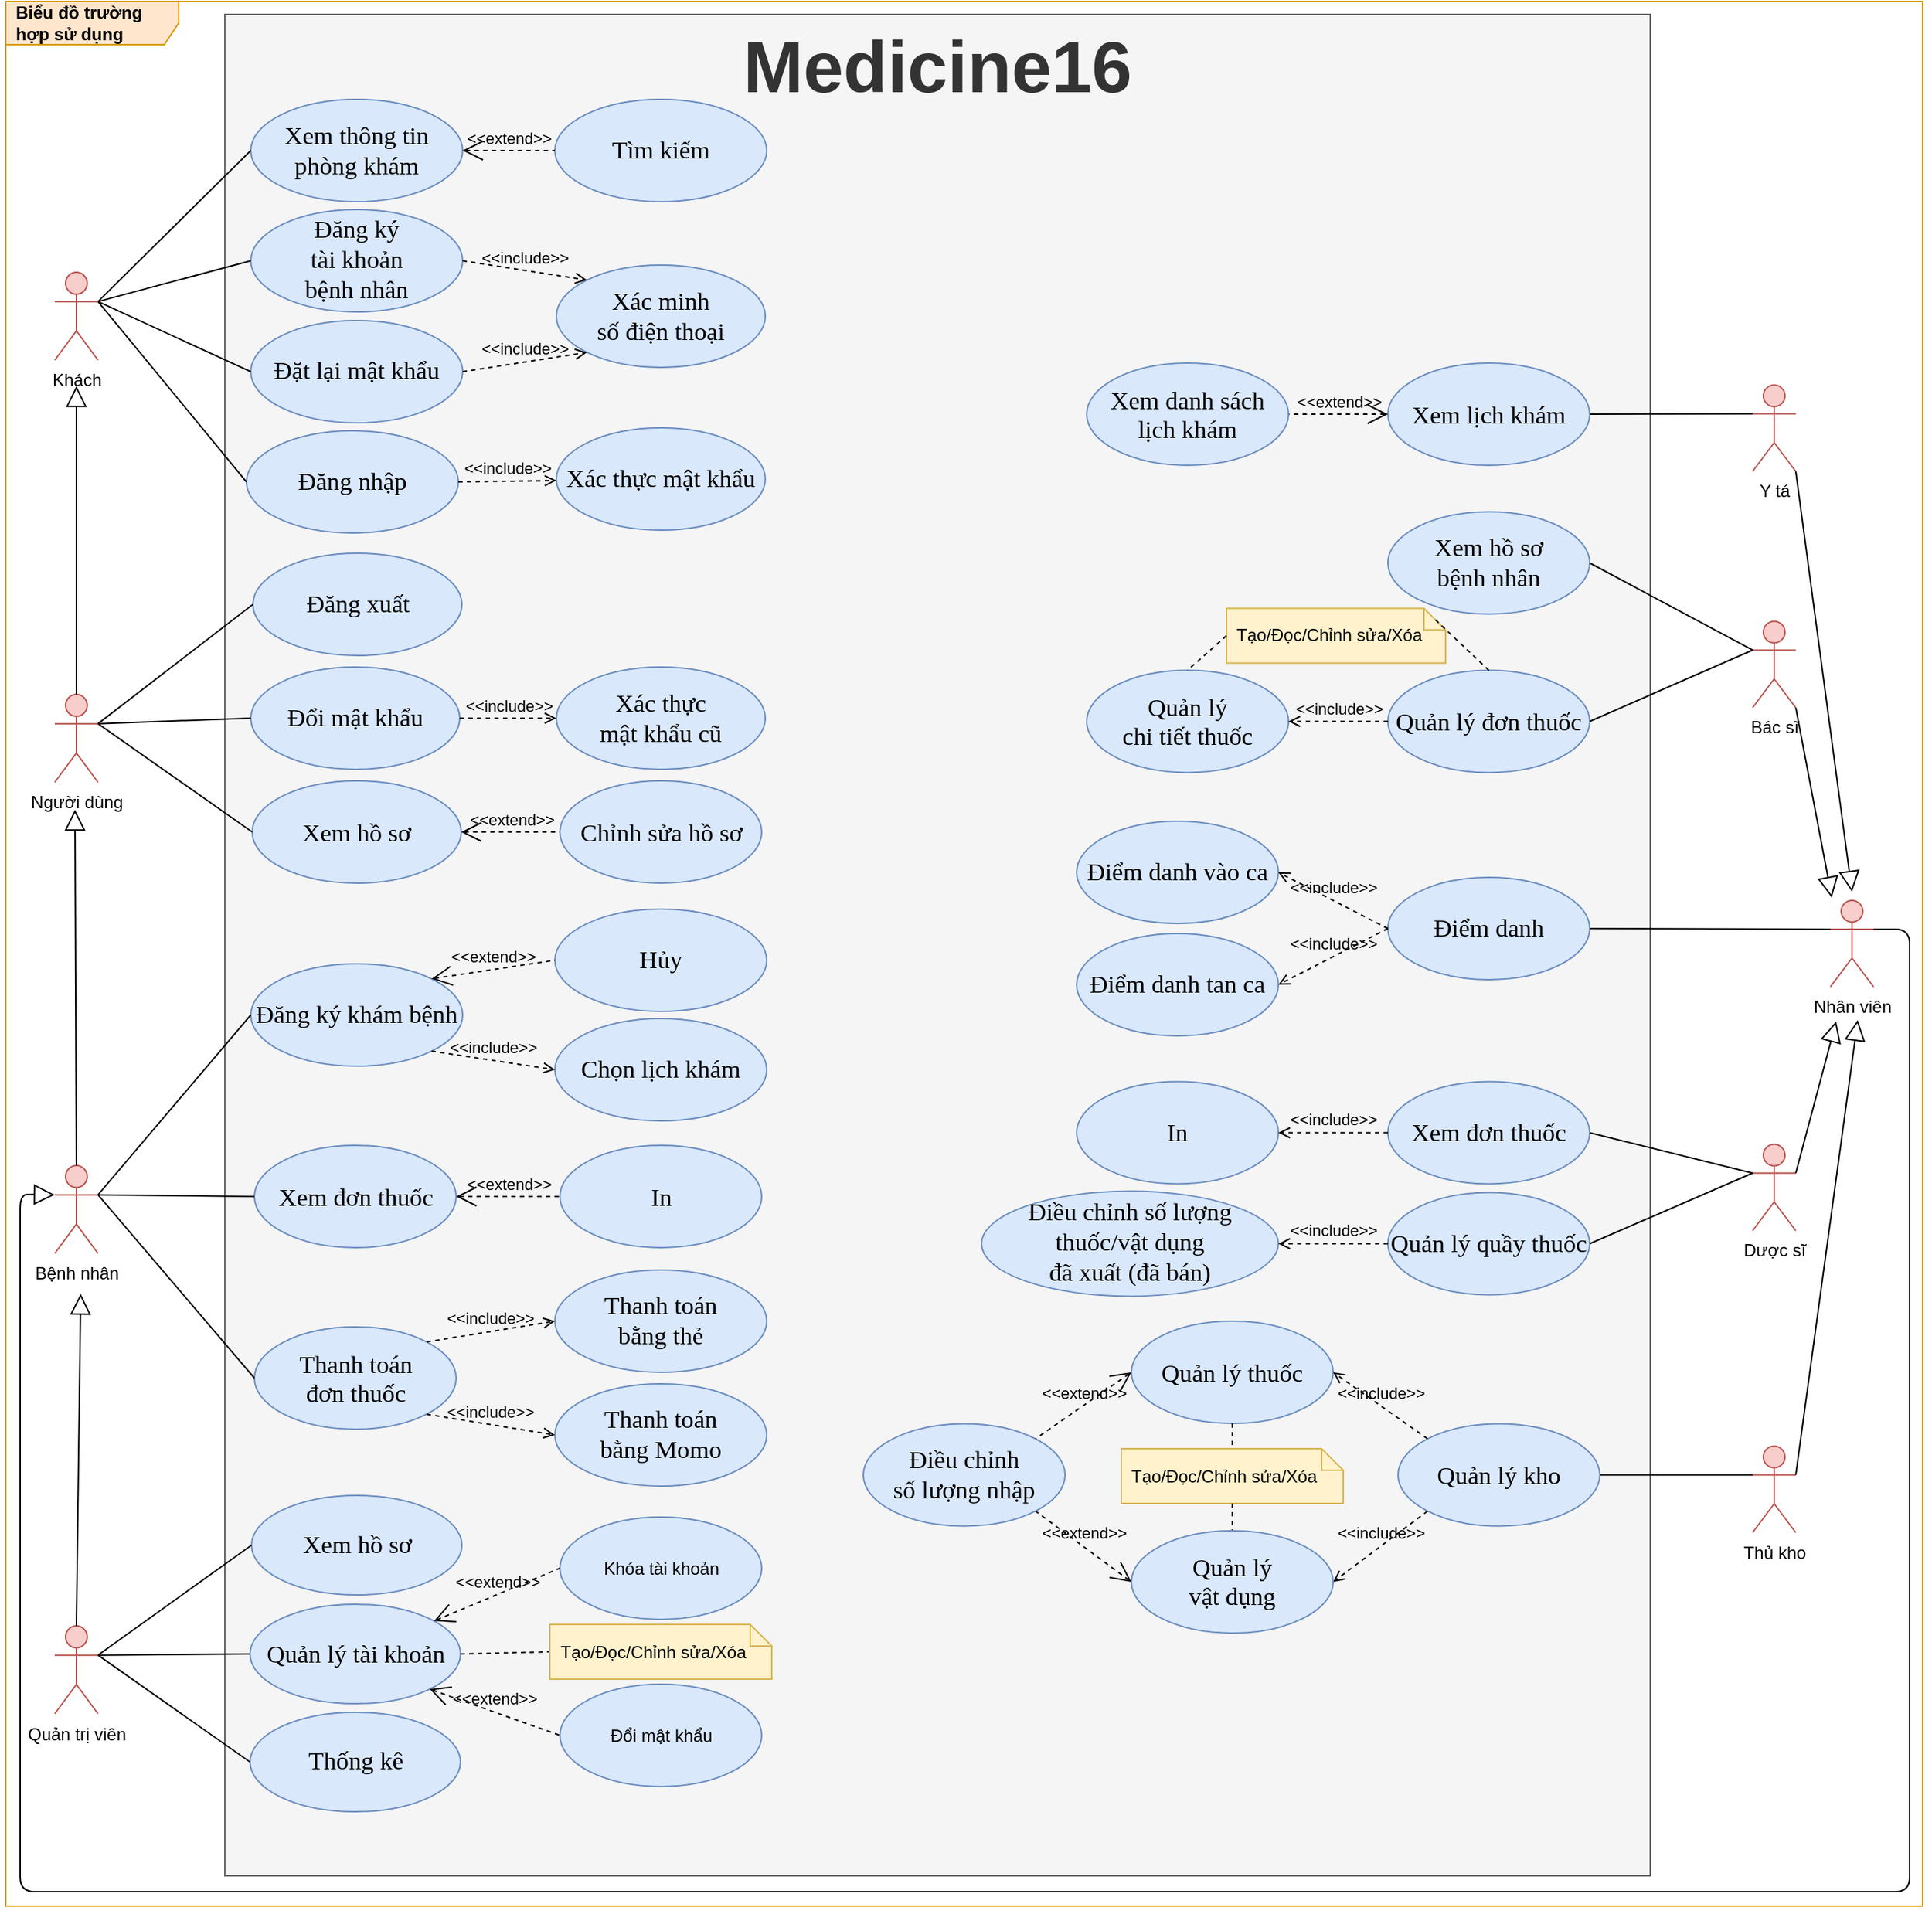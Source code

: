 <mxfile>
    <diagram id="MBymZvRxtM8xUYwRDWeC" name="Use Case">
        <mxGraphModel dx="1017" dy="343" grid="0" gridSize="10" guides="1" tooltips="1" connect="1" arrows="1" fold="1" page="0" pageScale="1" pageWidth="850" pageHeight="1100" math="0" shadow="0">
            <root>
                <mxCell id="0"/>
                <mxCell id="1" parent="0"/>
                <mxCell id="150" value="&lt;b&gt;Biểu đồ trường hợp sử dụng&lt;/b&gt;" style="shape=umlFrame;whiteSpace=wrap;html=1;width=120;height=30;boundedLbl=1;verticalAlign=middle;align=left;spacingLeft=5;fillColor=#ffe6cc;strokeColor=#d79b00;swimlaneFillColor=#FFFFFF;" parent="1" vertex="1">
                    <mxGeometry x="401" y="250" width="1330" height="1322" as="geometry"/>
                </mxCell>
                <mxCell id="11" value="&lt;font style=&quot;font-size: 50px&quot;&gt;Medicine16&lt;/font&gt;" style="shape=rect;html=1;verticalAlign=top;fontStyle=1;whiteSpace=wrap;align=center;fillColor=#f5f5f5;strokeColor=#666666;fontColor=#333333;" parent="1" vertex="1">
                    <mxGeometry x="553" y="259" width="989" height="1292" as="geometry"/>
                </mxCell>
                <mxCell id="12" value="&lt;font face=&quot;times new roman, serif&quot;&gt;&lt;span style=&quot;font-size: 17.333px&quot;&gt;Đăng ký&lt;br&gt;tài khoản&lt;br&gt;bệnh nhân&lt;/span&gt;&lt;/font&gt;" style="ellipse;whiteSpace=wrap;html=1;fillColor=#dae8fc;strokeColor=#6c8ebf;" parent="1" vertex="1">
                    <mxGeometry x="571" y="394.5" width="147" height="71" as="geometry"/>
                </mxCell>
                <mxCell id="14" value="" style="edgeStyle=none;html=1;endArrow=none;verticalAlign=bottom;exitX=0;exitY=0.5;exitDx=0;exitDy=0;entryX=1;entryY=0.333;entryDx=0;entryDy=0;entryPerimeter=0;" parent="1" source="12" target="54" edge="1">
                    <mxGeometry width="160" relative="1" as="geometry">
                        <mxPoint x="812" y="527" as="sourcePoint"/>
                        <mxPoint x="446" y="470" as="targetPoint"/>
                    </mxGeometry>
                </mxCell>
                <mxCell id="15" value="&lt;font face=&quot;times new roman, serif&quot;&gt;&lt;span style=&quot;font-size: 17.333px&quot;&gt;Đăng nhập&lt;/span&gt;&lt;/font&gt;" style="ellipse;whiteSpace=wrap;html=1;fillColor=#dae8fc;strokeColor=#6c8ebf;" parent="1" vertex="1">
                    <mxGeometry x="568" y="548" width="147" height="71" as="geometry"/>
                </mxCell>
                <mxCell id="16" value="" style="edgeStyle=none;html=1;endArrow=none;verticalAlign=bottom;entryX=1;entryY=0.333;entryDx=0;entryDy=0;entryPerimeter=0;exitX=0;exitY=0.5;exitDx=0;exitDy=0;" parent="1" source="15" target="54" edge="1">
                    <mxGeometry width="160" relative="1" as="geometry">
                        <mxPoint x="997.5" y="403" as="sourcePoint"/>
                        <mxPoint x="446" y="470" as="targetPoint"/>
                    </mxGeometry>
                </mxCell>
                <mxCell id="17" value="&lt;font face=&quot;times new roman, serif&quot;&gt;&lt;span style=&quot;font-size: 17.333px&quot;&gt;Xem thông tin phòng khám&lt;/span&gt;&lt;/font&gt;" style="ellipse;whiteSpace=wrap;html=1;fillColor=#dae8fc;strokeColor=#6c8ebf;" parent="1" vertex="1">
                    <mxGeometry x="571" y="318" width="147" height="71" as="geometry"/>
                </mxCell>
                <mxCell id="18" value="" style="edgeStyle=none;html=1;endArrow=none;verticalAlign=bottom;exitX=0;exitY=0.5;exitDx=0;exitDy=0;entryX=1;entryY=0.333;entryDx=0;entryDy=0;entryPerimeter=0;" parent="1" source="17" target="54" edge="1">
                    <mxGeometry width="160" relative="1" as="geometry">
                        <mxPoint x="997.5" y="469" as="sourcePoint"/>
                        <mxPoint x="446" y="470" as="targetPoint"/>
                    </mxGeometry>
                </mxCell>
                <mxCell id="19" value="&lt;font face=&quot;times new roman, serif&quot;&gt;&lt;span style=&quot;font-size: 17.333px&quot;&gt;Xác thực mật khẩu&lt;/span&gt;&lt;/font&gt;" style="ellipse;whiteSpace=wrap;html=1;fillColor=#dae8fc;strokeColor=#6c8ebf;" parent="1" vertex="1">
                    <mxGeometry x="783" y="546" width="145" height="71" as="geometry"/>
                </mxCell>
                <mxCell id="20" value="&amp;lt;&amp;lt;include&amp;gt;&amp;gt;" style="edgeStyle=none;html=1;endArrow=open;verticalAlign=bottom;dashed=1;labelBackgroundColor=none;exitX=1;exitY=0.5;exitDx=0;exitDy=0;" parent="1" source="15" target="19" edge="1">
                    <mxGeometry width="160" relative="1" as="geometry">
                        <mxPoint x="317.0" y="270" as="sourcePoint"/>
                        <mxPoint x="921.5" y="710" as="targetPoint"/>
                    </mxGeometry>
                </mxCell>
                <mxCell id="21" value="&lt;font face=&quot;times new roman, serif&quot;&gt;&lt;span style=&quot;font-size: 17.333px&quot;&gt;Xác minh&lt;br&gt;số điện thoại&lt;/span&gt;&lt;/font&gt;" style="ellipse;whiteSpace=wrap;html=1;fillColor=#dae8fc;strokeColor=#6c8ebf;" parent="1" vertex="1">
                    <mxGeometry x="783" y="433" width="145" height="71" as="geometry"/>
                </mxCell>
                <mxCell id="22" value="&amp;lt;&amp;lt;include&amp;gt;&amp;gt;" style="edgeStyle=none;html=1;endArrow=open;verticalAlign=bottom;dashed=1;labelBackgroundColor=none;exitX=1;exitY=0.5;exitDx=0;exitDy=0;entryX=0;entryY=0;entryDx=0;entryDy=0;" parent="1" source="12" target="21" edge="1">
                    <mxGeometry width="160" relative="1" as="geometry">
                        <mxPoint x="581.0" y="560" as="sourcePoint"/>
                        <mxPoint x="816.5" y="482" as="targetPoint"/>
                    </mxGeometry>
                </mxCell>
                <mxCell id="23" value="&lt;font face=&quot;times new roman, serif&quot;&gt;&lt;span style=&quot;font-size: 17.333px&quot;&gt;Đặt lại mật khẩu&lt;/span&gt;&lt;/font&gt;" style="ellipse;whiteSpace=wrap;html=1;fillColor=#dae8fc;strokeColor=#6c8ebf;" parent="1" vertex="1">
                    <mxGeometry x="571" y="471.5" width="147" height="71" as="geometry"/>
                </mxCell>
                <mxCell id="24" value="" style="edgeStyle=none;html=1;endArrow=none;verticalAlign=bottom;exitX=0;exitY=0.5;exitDx=0;exitDy=0;entryX=1;entryY=0.333;entryDx=0;entryDy=0;entryPerimeter=0;" parent="1" source="23" target="54" edge="1">
                    <mxGeometry width="160" relative="1" as="geometry">
                        <mxPoint x="997.5" y="566" as="sourcePoint"/>
                        <mxPoint x="446" y="470" as="targetPoint"/>
                    </mxGeometry>
                </mxCell>
                <mxCell id="25" value="&amp;lt;&amp;lt;include&amp;gt;&amp;gt;" style="edgeStyle=none;html=1;endArrow=open;verticalAlign=bottom;dashed=1;labelBackgroundColor=none;exitX=1;exitY=0.5;exitDx=0;exitDy=0;entryX=0;entryY=1;entryDx=0;entryDy=0;" parent="1" source="23" target="21" edge="1">
                    <mxGeometry width="160" relative="1" as="geometry">
                        <mxPoint x="581.0" y="463" as="sourcePoint"/>
                        <mxPoint x="884.5" y="558" as="targetPoint"/>
                    </mxGeometry>
                </mxCell>
                <mxCell id="43" value="&lt;span style=&quot;font-size: 13.0pt ; line-height: 115% ; font-family: &amp;#34;times new roman&amp;#34; , serif&quot;&gt;Xem hồ sơ&lt;/span&gt;" style="ellipse;whiteSpace=wrap;html=1;fillColor=#dae8fc;strokeColor=#6c8ebf;" parent="1" vertex="1">
                    <mxGeometry x="572" y="791" width="145" height="71" as="geometry"/>
                </mxCell>
                <mxCell id="44" value="Người dùng" style="shape=umlActor;verticalLabelPosition=bottom;verticalAlign=top;html=1;fillColor=#f8cecc;strokeColor=#b85450;" parent="1" vertex="1">
                    <mxGeometry x="435" y="731" width="30" height="61" as="geometry"/>
                </mxCell>
                <mxCell id="45" value="" style="edgeStyle=none;html=1;endArrow=none;verticalAlign=bottom;exitX=1;exitY=0.333;exitDx=0;exitDy=0;exitPerimeter=0;entryX=0;entryY=0.5;entryDx=0;entryDy=0;" parent="1" source="44" target="43" edge="1">
                    <mxGeometry width="160" relative="1" as="geometry">
                        <mxPoint x="475" y="730" as="sourcePoint"/>
                        <mxPoint x="585" y="694" as="targetPoint"/>
                    </mxGeometry>
                </mxCell>
                <mxCell id="46" value="&lt;span style=&quot;font-size: 13.0pt ; line-height: 115% ; font-family: &amp;#34;times new roman&amp;#34; , serif&quot;&gt;Chỉnh sửa hồ sơ&lt;/span&gt;" style="ellipse;whiteSpace=wrap;html=1;fillColor=#dae8fc;strokeColor=#6c8ebf;" parent="1" vertex="1">
                    <mxGeometry x="785.5" y="791" width="140" height="71" as="geometry"/>
                </mxCell>
                <mxCell id="47" value="&amp;lt;&amp;lt;extend&amp;gt;&amp;gt;" style="edgeStyle=none;html=1;startArrow=open;endArrow=none;startSize=12;verticalAlign=bottom;dashed=1;labelBackgroundColor=none;exitX=1;exitY=0.5;exitDx=0;exitDy=0;entryX=0;entryY=0.5;entryDx=0;entryDy=0;" parent="1" source="43" target="46" edge="1">
                    <mxGeometry width="160" relative="1" as="geometry">
                        <mxPoint x="736" y="790" as="sourcePoint"/>
                        <mxPoint x="896" y="790" as="targetPoint"/>
                    </mxGeometry>
                </mxCell>
                <mxCell id="48" value="&lt;font face=&quot;times new roman, serif&quot;&gt;&lt;span style=&quot;font-size: 17.333px&quot;&gt;Đăng xuất&lt;/span&gt;&lt;/font&gt;" style="ellipse;whiteSpace=wrap;html=1;fillColor=#dae8fc;strokeColor=#6c8ebf;" parent="1" vertex="1">
                    <mxGeometry x="572.5" y="633" width="145" height="71" as="geometry"/>
                </mxCell>
                <mxCell id="49" value="" style="edgeStyle=none;html=1;endArrow=none;verticalAlign=bottom;exitX=1;exitY=0.333;exitDx=0;exitDy=0;exitPerimeter=0;entryX=0;entryY=0.5;entryDx=0;entryDy=0;" parent="1" source="44" target="48" edge="1">
                    <mxGeometry width="160" relative="1" as="geometry">
                        <mxPoint x="490" y="725" as="sourcePoint"/>
                        <mxPoint x="600" y="772" as="targetPoint"/>
                    </mxGeometry>
                </mxCell>
                <mxCell id="50" value="&lt;font face=&quot;times new roman, serif&quot;&gt;&lt;span style=&quot;font-size: 17.333px&quot;&gt;Đổi mật khẩu&lt;/span&gt;&lt;/font&gt;" style="ellipse;whiteSpace=wrap;html=1;fillColor=#dae8fc;strokeColor=#6c8ebf;" parent="1" vertex="1">
                    <mxGeometry x="571" y="712" width="145" height="71" as="geometry"/>
                </mxCell>
                <mxCell id="51" value="" style="edgeStyle=none;html=1;endArrow=none;verticalAlign=bottom;exitX=1;exitY=0.333;exitDx=0;exitDy=0;exitPerimeter=0;entryX=0;entryY=0.5;entryDx=0;entryDy=0;" parent="1" source="44" target="50" edge="1">
                    <mxGeometry width="160" relative="1" as="geometry">
                        <mxPoint x="475" y="723" as="sourcePoint"/>
                        <mxPoint x="582.5" y="678" as="targetPoint"/>
                    </mxGeometry>
                </mxCell>
                <mxCell id="52" value="&lt;font face=&quot;times new roman, serif&quot;&gt;&lt;span style=&quot;font-size: 17.333px&quot;&gt;Xác thực&lt;br&gt;mật khẩu cũ&lt;/span&gt;&lt;/font&gt;" style="ellipse;whiteSpace=wrap;html=1;fillColor=#dae8fc;strokeColor=#6c8ebf;" parent="1" vertex="1">
                    <mxGeometry x="783" y="712" width="145" height="71" as="geometry"/>
                </mxCell>
                <mxCell id="53" value="&amp;lt;&amp;lt;include&amp;gt;&amp;gt;" style="edgeStyle=none;html=1;endArrow=open;verticalAlign=bottom;dashed=1;labelBackgroundColor=none;exitX=1;exitY=0.5;exitDx=0;exitDy=0;entryX=0;entryY=0.5;entryDx=0;entryDy=0;" parent="1" source="50" target="52" edge="1">
                    <mxGeometry width="160" relative="1" as="geometry">
                        <mxPoint x="803.001" y="884.002" as="sourcePoint"/>
                        <mxPoint x="793" y="751" as="targetPoint"/>
                    </mxGeometry>
                </mxCell>
                <mxCell id="54" value="Khách" style="shape=umlActor;verticalLabelPosition=bottom;verticalAlign=top;html=1;fillColor=#f8cecc;strokeColor=#b85450;" parent="1" vertex="1">
                    <mxGeometry x="435" y="438" width="30" height="61" as="geometry"/>
                </mxCell>
                <mxCell id="55" value="" style="edgeStyle=none;html=1;endArrow=block;endFill=0;endSize=12;verticalAlign=bottom;exitX=0.5;exitY=0;exitDx=0;exitDy=0;exitPerimeter=0;" parent="1" source="44" edge="1">
                    <mxGeometry width="160" relative="1" as="geometry">
                        <mxPoint x="665" y="647" as="sourcePoint"/>
                        <mxPoint x="450" y="517" as="targetPoint"/>
                    </mxGeometry>
                </mxCell>
                <mxCell id="73" value="&lt;span lang=&quot;EN-US&quot; style=&quot;font-size: 13.0pt ; line-height: 115% ; font-family: &amp;#34;times new roman&amp;#34; , serif&quot;&gt;Quản&lt;/span&gt;&lt;span style=&quot;font-size: 13.0pt ; line-height: 115% ; font-family: &amp;#34;times new roman&amp;#34; , serif&quot;&gt; lý tài khoản&lt;/span&gt;" style="ellipse;whiteSpace=wrap;html=1;fillColor=#dae8fc;strokeColor=#6c8ebf;" parent="1" vertex="1">
                    <mxGeometry x="570.5" y="1362.5" width="146" height="69" as="geometry"/>
                </mxCell>
                <mxCell id="74" value="Quản trị viên" style="shape=umlActor;verticalLabelPosition=bottom;verticalAlign=top;html=1;fillColor=#f8cecc;strokeColor=#b85450;" parent="1" vertex="1">
                    <mxGeometry x="435" y="1377.5" width="30" height="61" as="geometry"/>
                </mxCell>
                <mxCell id="75" value="" style="edgeStyle=none;html=1;endArrow=none;verticalAlign=bottom;exitX=1;exitY=0.333;exitDx=0;exitDy=0;exitPerimeter=0;entryX=0;entryY=0.5;entryDx=0;entryDy=0;" parent="1" source="74" target="73" edge="1">
                    <mxGeometry width="160" relative="1" as="geometry">
                        <mxPoint x="461" y="1439.5" as="sourcePoint"/>
                        <mxPoint x="741" y="1544.5" as="targetPoint"/>
                    </mxGeometry>
                </mxCell>
                <mxCell id="76" value="" style="endArrow=none;dashed=1;html=1;entryX=0;entryY=0.5;entryDx=0;entryDy=0;entryPerimeter=0;exitX=1;exitY=0.5;exitDx=0;exitDy=0;" parent="1" source="73" target="77" edge="1">
                    <mxGeometry width="50" height="50" relative="1" as="geometry">
                        <mxPoint x="717" y="1393.5" as="sourcePoint"/>
                        <mxPoint x="761.0" y="1399.5" as="targetPoint"/>
                    </mxGeometry>
                </mxCell>
                <mxCell id="77" value="Tạo/Đọc/Chỉnh sửa/Xóa" style="shape=note;size=15;spacingLeft=5;align=left;whiteSpace=wrap;fillColor=#fff2cc;strokeColor=#d6b656;" parent="1" vertex="1">
                    <mxGeometry x="778.5" y="1376.5" width="154" height="38" as="geometry"/>
                </mxCell>
                <mxCell id="78" value="&lt;span style=&quot;text-align: left&quot;&gt;Khóa tài khoản&lt;/span&gt;" style="ellipse;whiteSpace=wrap;html=1;fillColor=#dae8fc;strokeColor=#6c8ebf;" parent="1" vertex="1">
                    <mxGeometry x="785.5" y="1302" width="140" height="71" as="geometry"/>
                </mxCell>
                <mxCell id="79" value="&amp;lt;&amp;lt;extend&amp;gt;&amp;gt;" style="edgeStyle=none;html=1;startArrow=open;endArrow=none;startSize=12;verticalAlign=bottom;dashed=1;labelBackgroundColor=none;entryX=0;entryY=0.5;entryDx=0;entryDy=0;" parent="1" source="73" target="78" edge="1">
                    <mxGeometry width="160" relative="1" as="geometry">
                        <mxPoint x="713" y="1400.5" as="sourcePoint"/>
                        <mxPoint x="889" y="1436.5" as="targetPoint"/>
                    </mxGeometry>
                </mxCell>
                <mxCell id="80" value="&lt;span style=&quot;text-align: left&quot;&gt;Đổi mật khẩu&lt;/span&gt;" style="ellipse;whiteSpace=wrap;html=1;fillColor=#dae8fc;strokeColor=#6c8ebf;" parent="1" vertex="1">
                    <mxGeometry x="785.5" y="1418" width="140" height="71" as="geometry"/>
                </mxCell>
                <mxCell id="81" value="&amp;lt;&amp;lt;extend&amp;gt;&amp;gt;" style="edgeStyle=none;html=1;startArrow=open;endArrow=none;startSize=12;verticalAlign=bottom;dashed=1;labelBackgroundColor=none;entryX=0;entryY=0.5;entryDx=0;entryDy=0;exitX=1;exitY=1;exitDx=0;exitDy=0;" parent="1" source="73" target="80" edge="1">
                    <mxGeometry width="160" relative="1" as="geometry">
                        <mxPoint x="706.848" y="1387.605" as="sourcePoint"/>
                        <mxPoint x="899" y="1446.5" as="targetPoint"/>
                    </mxGeometry>
                </mxCell>
                <mxCell id="82" value="&lt;font face=&quot;times new roman, serif&quot;&gt;&lt;span style=&quot;font-size: 17.333px&quot;&gt;Thống kê&lt;/span&gt;&lt;/font&gt;" style="ellipse;whiteSpace=wrap;html=1;fillColor=#dae8fc;strokeColor=#6c8ebf;" parent="1" vertex="1">
                    <mxGeometry x="570.5" y="1437.5" width="146" height="69" as="geometry"/>
                </mxCell>
                <mxCell id="83" value="" style="edgeStyle=none;html=1;endArrow=none;verticalAlign=bottom;entryX=0;entryY=0.5;entryDx=0;entryDy=0;exitX=1;exitY=0.333;exitDx=0;exitDy=0;exitPerimeter=0;" parent="1" source="74" target="82" edge="1">
                    <mxGeometry width="160" relative="1" as="geometry">
                        <mxPoint x="475" y="1467.5" as="sourcePoint"/>
                        <mxPoint x="578.0" y="1409.5" as="targetPoint"/>
                    </mxGeometry>
                </mxCell>
                <mxCell id="85" value="Bệnh nhân" style="shape=umlActor;verticalLabelPosition=bottom;verticalAlign=top;html=1;fillColor=#f8cecc;strokeColor=#b85450;" parent="1" vertex="1">
                    <mxGeometry x="435" y="1058" width="30" height="61" as="geometry"/>
                </mxCell>
                <mxCell id="86" value="&lt;font face=&quot;times new roman, serif&quot;&gt;&lt;span style=&quot;font-size: 17.333px&quot;&gt;Đăng ký khám bệnh&lt;/span&gt;&lt;/font&gt;" style="ellipse;whiteSpace=wrap;html=1;fillColor=#dae8fc;strokeColor=#6c8ebf;" parent="1" vertex="1">
                    <mxGeometry x="571" y="918" width="147" height="71" as="geometry"/>
                </mxCell>
                <mxCell id="87" value="" style="edgeStyle=none;html=1;endArrow=none;verticalAlign=bottom;exitX=0;exitY=0.5;exitDx=0;exitDy=0;entryX=1;entryY=0.333;entryDx=0;entryDy=0;entryPerimeter=0;" parent="1" source="86" target="85" edge="1">
                    <mxGeometry width="160" relative="1" as="geometry">
                        <mxPoint x="419.5" y="1128" as="sourcePoint"/>
                        <mxPoint x="529.5" y="994" as="targetPoint"/>
                    </mxGeometry>
                </mxCell>
                <mxCell id="88" value="&lt;font face=&quot;times new roman, serif&quot;&gt;&lt;span style=&quot;font-size: 17.333px&quot;&gt;Chọn lịch khám&lt;/span&gt;&lt;/font&gt;" style="ellipse;whiteSpace=wrap;html=1;fillColor=#dae8fc;strokeColor=#6c8ebf;" parent="1" vertex="1">
                    <mxGeometry x="782" y="956" width="147" height="71" as="geometry"/>
                </mxCell>
                <mxCell id="89" value="&amp;lt;&amp;lt;include&amp;gt;&amp;gt;" style="edgeStyle=none;html=1;endArrow=open;verticalAlign=bottom;dashed=1;labelBackgroundColor=none;entryX=0;entryY=0.5;entryDx=0;entryDy=0;exitX=1;exitY=1;exitDx=0;exitDy=0;" parent="1" source="86" target="88" edge="1">
                    <mxGeometry width="160" relative="1" as="geometry">
                        <mxPoint x="563" y="1023" as="sourcePoint"/>
                        <mxPoint x="723" y="1023" as="targetPoint"/>
                    </mxGeometry>
                </mxCell>
                <mxCell id="90" value="&lt;font face=&quot;times new roman, serif&quot;&gt;&lt;span style=&quot;font-size: 17.333px&quot;&gt;Hủy&lt;/span&gt;&lt;/font&gt;" style="ellipse;whiteSpace=wrap;html=1;fillColor=#dae8fc;strokeColor=#6c8ebf;" parent="1" vertex="1">
                    <mxGeometry x="782" y="880" width="147" height="71" as="geometry"/>
                </mxCell>
                <mxCell id="91" value="&amp;lt;&amp;lt;extend&amp;gt;&amp;gt;" style="edgeStyle=none;html=1;startArrow=open;endArrow=none;startSize=12;verticalAlign=bottom;dashed=1;labelBackgroundColor=none;entryX=0;entryY=0.5;entryDx=0;entryDy=0;exitX=1;exitY=0;exitDx=0;exitDy=0;" parent="1" source="86" target="90" edge="1">
                    <mxGeometry width="160" relative="1" as="geometry">
                        <mxPoint x="766" y="935" as="sourcePoint"/>
                        <mxPoint x="715" y="822" as="targetPoint"/>
                    </mxGeometry>
                </mxCell>
                <mxCell id="92" value="&lt;span style=&quot;font-size: 13pt ; line-height: 19.933px ; font-family: &amp;#34;times new roman&amp;#34; , serif&quot;&gt;Xem đơn thuốc&lt;/span&gt;" style="ellipse;whiteSpace=wrap;html=1;fillColor=#dae8fc;strokeColor=#6c8ebf;" parent="1" vertex="1">
                    <mxGeometry x="573.5" y="1044" width="140" height="71" as="geometry"/>
                </mxCell>
                <mxCell id="93" value="" style="edgeStyle=none;html=1;endArrow=none;verticalAlign=bottom;entryX=1;entryY=0.333;entryDx=0;entryDy=0;entryPerimeter=0;exitX=0;exitY=0.5;exitDx=0;exitDy=0;" parent="1" source="92" target="85" edge="1">
                    <mxGeometry width="160" relative="1" as="geometry">
                        <mxPoint x="546" y="1154" as="sourcePoint"/>
                        <mxPoint x="546" y="1171" as="targetPoint"/>
                    </mxGeometry>
                </mxCell>
                <mxCell id="94" value="&lt;span style=&quot;font-size: 13pt ; line-height: 19.933px ; font-family: &amp;#34;times new roman&amp;#34; , serif&quot;&gt;In&lt;/span&gt;" style="ellipse;whiteSpace=wrap;html=1;fillColor=#dae8fc;strokeColor=#6c8ebf;" parent="1" vertex="1">
                    <mxGeometry x="785.5" y="1044" width="140" height="71" as="geometry"/>
                </mxCell>
                <mxCell id="95" value="&amp;lt;&amp;lt;extend&amp;gt;&amp;gt;" style="edgeStyle=none;html=1;startArrow=open;endArrow=none;startSize=12;verticalAlign=bottom;dashed=1;labelBackgroundColor=none;entryX=0;entryY=0.5;entryDx=0;entryDy=0;exitX=1;exitY=0.5;exitDx=0;exitDy=0;" parent="1" source="92" target="94" edge="1">
                    <mxGeometry width="160" relative="1" as="geometry">
                        <mxPoint x="717" y="1191" as="sourcePoint"/>
                        <mxPoint x="795.5" y="919" as="targetPoint"/>
                    </mxGeometry>
                </mxCell>
                <mxCell id="96" value="&lt;span style=&quot;font-size: 13pt ; line-height: 19.933px ; font-family: &amp;#34;times new roman&amp;#34; , serif&quot;&gt;Thanh toán&lt;br&gt;đơn thuốc&lt;/span&gt;" style="ellipse;whiteSpace=wrap;html=1;fillColor=#dae8fc;strokeColor=#6c8ebf;" parent="1" vertex="1">
                    <mxGeometry x="573.5" y="1170" width="140" height="71" as="geometry"/>
                </mxCell>
                <mxCell id="97" value="" style="edgeStyle=none;html=1;endArrow=none;verticalAlign=bottom;exitX=0;exitY=0.5;exitDx=0;exitDy=0;entryX=1;entryY=0.333;entryDx=0;entryDy=0;entryPerimeter=0;" parent="1" source="96" target="85" edge="1">
                    <mxGeometry width="160" relative="1" as="geometry">
                        <mxPoint x="1000.5" y="984" as="sourcePoint"/>
                        <mxPoint x="505" y="1174" as="targetPoint"/>
                    </mxGeometry>
                </mxCell>
                <mxCell id="98" value="&lt;font face=&quot;times new roman, serif&quot;&gt;&lt;span style=&quot;font-size: 17.333px&quot;&gt;Thanh toán&lt;br&gt;bằng thẻ&lt;/span&gt;&lt;/font&gt;" style="ellipse;whiteSpace=wrap;html=1;fillColor=#dae8fc;strokeColor=#6c8ebf;" parent="1" vertex="1">
                    <mxGeometry x="782" y="1130.5" width="147" height="71" as="geometry"/>
                </mxCell>
                <mxCell id="99" value="&amp;lt;&amp;lt;include&amp;gt;&amp;gt;" style="edgeStyle=none;html=1;endArrow=open;verticalAlign=bottom;dashed=1;labelBackgroundColor=none;exitX=1;exitY=0;exitDx=0;exitDy=0;entryX=0;entryY=0.5;entryDx=0;entryDy=0;" parent="1" source="96" target="98" edge="1">
                    <mxGeometry width="160" relative="1" as="geometry">
                        <mxPoint x="875.205" y="1008.833" as="sourcePoint"/>
                        <mxPoint x="782" y="1375" as="targetPoint"/>
                    </mxGeometry>
                </mxCell>
                <mxCell id="100" value="&lt;font face=&quot;times new roman, serif&quot;&gt;&lt;span style=&quot;font-size: 17.333px&quot;&gt;Thanh toán&lt;br&gt;bằng Momo&lt;/span&gt;&lt;/font&gt;" style="ellipse;whiteSpace=wrap;html=1;fillColor=#dae8fc;strokeColor=#6c8ebf;" parent="1" vertex="1">
                    <mxGeometry x="782" y="1209.5" width="147" height="71" as="geometry"/>
                </mxCell>
                <mxCell id="101" value="&amp;lt;&amp;lt;include&amp;gt;&amp;gt;" style="edgeStyle=none;html=1;endArrow=open;verticalAlign=bottom;dashed=1;labelBackgroundColor=none;exitX=1;exitY=1;exitDx=0;exitDy=0;entryX=0;entryY=0.5;entryDx=0;entryDy=0;" parent="1" source="96" target="100" edge="1">
                    <mxGeometry width="160" relative="1" as="geometry">
                        <mxPoint x="857" y="1334" as="sourcePoint"/>
                        <mxPoint x="777.5" y="1289" as="targetPoint"/>
                    </mxGeometry>
                </mxCell>
                <mxCell id="102" value="" style="edgeStyle=none;html=1;endArrow=block;endFill=0;endSize=12;verticalAlign=bottom;exitX=0.5;exitY=0;exitDx=0;exitDy=0;exitPerimeter=0;" parent="1" source="74" edge="1">
                    <mxGeometry width="160" relative="1" as="geometry">
                        <mxPoint x="482" y="983" as="sourcePoint"/>
                        <mxPoint x="453" y="1147" as="targetPoint"/>
                    </mxGeometry>
                </mxCell>
                <mxCell id="106" value="&lt;span style=&quot;font-size: 13.0pt ; line-height: 115% ; font-family: &amp;#34;times new roman&amp;#34; , serif&quot;&gt;Xem lịch khám&lt;/span&gt;" style="ellipse;whiteSpace=wrap;html=1;fillColor=#dae8fc;strokeColor=#6c8ebf;" parent="1" vertex="1">
                    <mxGeometry x="1360" y="501" width="140" height="71" as="geometry"/>
                </mxCell>
                <mxCell id="107" value="Y tá" style="shape=umlActor;verticalLabelPosition=bottom;verticalAlign=top;html=1;fillColor=#f8cecc;strokeColor=#b85450;" parent="1" vertex="1">
                    <mxGeometry x="1613" y="516.25" width="30" height="60" as="geometry"/>
                </mxCell>
                <mxCell id="108" value="" style="edgeStyle=none;html=1;endArrow=none;verticalAlign=bottom;exitX=0;exitY=0.333;exitDx=0;exitDy=0;exitPerimeter=0;entryX=1;entryY=0.5;entryDx=0;entryDy=0;" parent="1" source="107" target="106" edge="1">
                    <mxGeometry width="160" relative="1" as="geometry">
                        <mxPoint x="1380" y="590" as="sourcePoint"/>
                        <mxPoint x="1490" y="513" as="targetPoint"/>
                    </mxGeometry>
                </mxCell>
                <mxCell id="110" value="Bác sĩ" style="shape=umlActor;verticalLabelPosition=bottom;verticalAlign=top;html=1;fillColor=#f8cecc;strokeColor=#b85450;" parent="1" vertex="1">
                    <mxGeometry x="1613" y="680.25" width="30" height="60" as="geometry"/>
                </mxCell>
                <mxCell id="111" value="&lt;span lang=&quot;EN-US&quot; style=&quot;font-size: 13pt ; line-height: 19.933px ; font-family: &amp;#34;times new roman&amp;#34; , serif&quot;&gt;Quản&lt;/span&gt;&lt;span style=&quot;font-size: 13pt ; line-height: 19.933px ; font-family: &amp;#34;times new roman&amp;#34; , serif&quot;&gt;&amp;nbsp;lý đơn thuốc&lt;/span&gt;" style="ellipse;whiteSpace=wrap;html=1;fillColor=#dae8fc;strokeColor=#6c8ebf;" parent="1" vertex="1">
                    <mxGeometry x="1360" y="714.25" width="140" height="71" as="geometry"/>
                </mxCell>
                <mxCell id="112" value="" style="edgeStyle=none;html=1;endArrow=none;verticalAlign=bottom;entryX=1;entryY=0.5;entryDx=0;entryDy=0;exitX=0;exitY=0.333;exitDx=0;exitDy=0;exitPerimeter=0;" parent="1" source="110" target="111" edge="1">
                    <mxGeometry width="160" relative="1" as="geometry">
                        <mxPoint x="1613" y="709.75" as="sourcePoint"/>
                        <mxPoint x="1357" y="693.75" as="targetPoint"/>
                    </mxGeometry>
                </mxCell>
                <mxCell id="113" value="Tạo/Đọc/Chỉnh sửa/Xóa" style="shape=note;size=15;spacingLeft=5;align=left;whiteSpace=wrap;fillColor=#fff2cc;strokeColor=#d6b656;" parent="1" vertex="1">
                    <mxGeometry x="1248" y="671.25" width="152" height="38" as="geometry"/>
                </mxCell>
                <mxCell id="114" value="" style="endArrow=none;dashed=1;html=1;exitX=0.5;exitY=0;exitDx=0;exitDy=0;entryX=0;entryY=0;entryDx=144.5;entryDy=7.5;entryPerimeter=0;" parent="1" source="111" target="113" edge="1">
                    <mxGeometry width="50" height="50" relative="1" as="geometry">
                        <mxPoint x="1657" y="841.75" as="sourcePoint"/>
                        <mxPoint x="1430" y="588.75" as="targetPoint"/>
                    </mxGeometry>
                </mxCell>
                <mxCell id="115" value="&lt;span lang=&quot;EN-US&quot; style=&quot;font-size: 13pt ; line-height: 19.933px ; font-family: &amp;#34;times new roman&amp;#34; , serif&quot;&gt;Quản&lt;/span&gt;&lt;span style=&quot;font-size: 13pt ; line-height: 19.933px ; font-family: &amp;#34;times new roman&amp;#34; , serif&quot;&gt;&amp;nbsp;lý&lt;br&gt;chi tiết thuốc&lt;/span&gt;" style="ellipse;whiteSpace=wrap;html=1;fillColor=#dae8fc;strokeColor=#6c8ebf;" parent="1" vertex="1">
                    <mxGeometry x="1151" y="714.25" width="140" height="71" as="geometry"/>
                </mxCell>
                <mxCell id="116" value="&amp;lt;&amp;lt;include&amp;gt;&amp;gt;" style="edgeStyle=none;html=1;endArrow=open;verticalAlign=bottom;dashed=1;labelBackgroundColor=none;entryX=1;entryY=0.5;entryDx=0;entryDy=0;exitX=0;exitY=0.5;exitDx=0;exitDy=0;" parent="1" source="111" target="115" edge="1">
                    <mxGeometry width="160" relative="1" as="geometry">
                        <mxPoint x="1353" y="687.75" as="sourcePoint"/>
                        <mxPoint x="1587" y="806.75" as="targetPoint"/>
                    </mxGeometry>
                </mxCell>
                <mxCell id="117" value="" style="endArrow=none;dashed=1;html=1;entryX=0.5;entryY=0;entryDx=0;entryDy=0;exitX=0;exitY=0.5;exitDx=0;exitDy=0;exitPerimeter=0;" parent="1" source="113" target="115" edge="1">
                    <mxGeometry width="50" height="50" relative="1" as="geometry">
                        <mxPoint x="1259" y="583.75" as="sourcePoint"/>
                        <mxPoint x="1490" y="587.25" as="targetPoint"/>
                    </mxGeometry>
                </mxCell>
                <mxCell id="118" value="&lt;font face=&quot;times new roman, serif&quot;&gt;&lt;span style=&quot;font-size: 17.333px&quot;&gt;Xem hồ sơ&lt;br&gt;bệnh nhân&lt;/span&gt;&lt;/font&gt;" style="ellipse;whiteSpace=wrap;html=1;fillColor=#dae8fc;strokeColor=#6c8ebf;" parent="1" vertex="1">
                    <mxGeometry x="1360" y="604.25" width="140" height="71" as="geometry"/>
                </mxCell>
                <mxCell id="119" value="" style="edgeStyle=none;html=1;endArrow=none;verticalAlign=bottom;entryX=1;entryY=0.5;entryDx=0;entryDy=0;exitX=0;exitY=0.333;exitDx=0;exitDy=0;exitPerimeter=0;" parent="1" source="110" target="118" edge="1">
                    <mxGeometry width="160" relative="1" as="geometry">
                        <mxPoint x="1626" y="727.75" as="sourcePoint"/>
                        <mxPoint x="1370" y="672.75" as="targetPoint"/>
                    </mxGeometry>
                </mxCell>
                <mxCell id="120" value="Dược sĩ" style="shape=umlActor;verticalLabelPosition=bottom;verticalAlign=top;html=1;fillColor=#f8cecc;strokeColor=#b85450;" parent="1" vertex="1">
                    <mxGeometry x="1613" y="1043.25" width="30" height="60" as="geometry"/>
                </mxCell>
                <mxCell id="121" value="&lt;span style=&quot;font-size: 13pt ; line-height: 19.933px ; font-family: &amp;#34;times new roman&amp;#34; , serif&quot;&gt;Xem đơn thuốc&lt;/span&gt;" style="ellipse;whiteSpace=wrap;html=1;fillColor=#dae8fc;strokeColor=#6c8ebf;" parent="1" vertex="1">
                    <mxGeometry x="1360" y="999.75" width="140" height="71" as="geometry"/>
                </mxCell>
                <mxCell id="122" value="" style="edgeStyle=none;html=1;endArrow=none;verticalAlign=bottom;exitX=0;exitY=0.333;exitDx=0;exitDy=0;exitPerimeter=0;entryX=1;entryY=0.5;entryDx=0;entryDy=0;" parent="1" source="120" target="121" edge="1">
                    <mxGeometry width="160" relative="1" as="geometry">
                        <mxPoint x="1623" y="1025.25" as="sourcePoint"/>
                        <mxPoint x="1730.0" y="1026.25" as="targetPoint"/>
                    </mxGeometry>
                </mxCell>
                <mxCell id="123" value="&lt;span style=&quot;font-size: 13pt ; line-height: 19.933px ; font-family: &amp;#34;times new roman&amp;#34; , serif&quot;&gt;In&lt;/span&gt;" style="ellipse;whiteSpace=wrap;html=1;fillColor=#dae8fc;strokeColor=#6c8ebf;" parent="1" vertex="1">
                    <mxGeometry x="1144" y="999.75" width="140" height="71" as="geometry"/>
                </mxCell>
                <mxCell id="124" value="&amp;lt;&amp;lt;include&amp;gt;&amp;gt;" style="edgeStyle=none;html=1;endArrow=open;verticalAlign=bottom;dashed=1;labelBackgroundColor=none;entryX=1;entryY=0.5;entryDx=0;entryDy=0;exitX=0;exitY=0.5;exitDx=0;exitDy=0;" parent="1" source="121" target="123" edge="1">
                    <mxGeometry width="160" relative="1" as="geometry">
                        <mxPoint x="1870" y="1026.25" as="sourcePoint"/>
                        <mxPoint x="1956" y="1026.25" as="targetPoint"/>
                    </mxGeometry>
                </mxCell>
                <mxCell id="125" value="&lt;span style=&quot;font-size: 13pt ; line-height: 19.933px ; font-family: &amp;#34;times new roman&amp;#34; , serif&quot;&gt;Quản lý quầy thuốc&lt;/span&gt;" style="ellipse;whiteSpace=wrap;html=1;fillColor=#dae8fc;strokeColor=#6c8ebf;" parent="1" vertex="1">
                    <mxGeometry x="1360" y="1076.75" width="140" height="71" as="geometry"/>
                </mxCell>
                <mxCell id="126" value="" style="edgeStyle=none;html=1;endArrow=none;verticalAlign=bottom;exitX=0;exitY=0.333;exitDx=0;exitDy=0;exitPerimeter=0;entryX=1;entryY=0.5;entryDx=0;entryDy=0;" parent="1" source="120" target="125" edge="1">
                    <mxGeometry width="160" relative="1" as="geometry">
                        <mxPoint x="1623" y="1158.25" as="sourcePoint"/>
                        <mxPoint x="1730.5" y="1120.25" as="targetPoint"/>
                    </mxGeometry>
                </mxCell>
                <mxCell id="127" value="&lt;span style=&quot;font-family: &amp;#34;times new roman&amp;#34; , serif ; font-size: 17.333px&quot;&gt;Điều chỉnh số lượng thuốc/vật dụng&lt;br&gt;đã xuất (đã bán)&lt;/span&gt;" style="ellipse;whiteSpace=wrap;html=1;fillColor=#dae8fc;strokeColor=#6c8ebf;" parent="1" vertex="1">
                    <mxGeometry x="1078" y="1075.75" width="206" height="73" as="geometry"/>
                </mxCell>
                <mxCell id="128" value="&amp;lt;&amp;lt;include&amp;gt;&amp;gt;" style="edgeStyle=none;html=1;endArrow=open;verticalAlign=bottom;dashed=1;labelBackgroundColor=none;entryX=1;entryY=0.5;entryDx=0;entryDy=0;exitX=0;exitY=0.5;exitDx=0;exitDy=0;" parent="1" source="125" target="127" edge="1">
                    <mxGeometry width="160" relative="1" as="geometry">
                        <mxPoint x="1348" y="1173.25" as="sourcePoint"/>
                        <mxPoint x="1954.5" y="1120.25" as="targetPoint"/>
                    </mxGeometry>
                </mxCell>
                <mxCell id="130" value="&lt;span lang=&quot;EN-US&quot; style=&quot;font-size: 13pt ; line-height: 19.933px ; font-family: &amp;#34;times new roman&amp;#34; , serif&quot;&gt;Quản&lt;/span&gt;&lt;span style=&quot;font-size: 13pt ; line-height: 19.933px ; font-family: &amp;#34;times new roman&amp;#34; , serif&quot;&gt;&amp;nbsp;lý kho&lt;/span&gt;" style="ellipse;whiteSpace=wrap;html=1;fillColor=#dae8fc;strokeColor=#6c8ebf;" parent="1" vertex="1">
                    <mxGeometry x="1367" y="1237.25" width="140" height="71" as="geometry"/>
                </mxCell>
                <mxCell id="131" value="" style="edgeStyle=none;html=1;endArrow=none;verticalAlign=bottom;exitX=0;exitY=0.333;exitDx=0;exitDy=0;exitPerimeter=0;entryX=1;entryY=0.5;entryDx=0;entryDy=0;" parent="1" source="132" target="130" edge="1">
                    <mxGeometry width="160" relative="1" as="geometry">
                        <mxPoint x="1559" y="1132.75" as="sourcePoint"/>
                        <mxPoint x="1669" y="903.75" as="targetPoint"/>
                    </mxGeometry>
                </mxCell>
                <mxCell id="132" value="Thủ kho" style="shape=umlActor;verticalLabelPosition=bottom;verticalAlign=top;html=1;fillColor=#f8cecc;strokeColor=#b85450;" parent="1" vertex="1">
                    <mxGeometry x="1613" y="1252.75" width="30" height="60" as="geometry"/>
                </mxCell>
                <mxCell id="133" value="&lt;span lang=&quot;EN-US&quot; style=&quot;font-size: 13.0pt ; line-height: 115% ; font-family: &amp;#34;times new roman&amp;#34; , serif&quot;&gt;Quản&lt;/span&gt;&lt;span style=&quot;font-size: 13.0pt ; line-height: 115% ; font-family: &amp;#34;times new roman&amp;#34; , serif&quot;&gt; lý thuốc&lt;br&gt;&lt;/span&gt;" style="ellipse;whiteSpace=wrap;html=1;fillColor=#dae8fc;strokeColor=#6c8ebf;" parent="1" vertex="1">
                    <mxGeometry x="1182" y="1166" width="140" height="71" as="geometry"/>
                </mxCell>
                <mxCell id="134" value="&amp;lt;&amp;lt;include&amp;gt;&amp;gt;" style="edgeStyle=none;html=1;endArrow=open;verticalAlign=bottom;dashed=1;labelBackgroundColor=none;entryX=1;entryY=0.5;entryDx=0;entryDy=0;exitX=0;exitY=0;exitDx=0;exitDy=0;" parent="1" source="130" target="133" edge="1">
                    <mxGeometry width="160" relative="1" as="geometry">
                        <mxPoint x="2221.721" y="1262.352" as="sourcePoint"/>
                        <mxPoint x="2142.5" y="1307.75" as="targetPoint"/>
                    </mxGeometry>
                </mxCell>
                <mxCell id="135" value="&lt;span style=&quot;font-family: &amp;#34;times new roman&amp;#34; , serif ; font-size: 17.333px&quot;&gt;Điều chỉnh&lt;br&gt;số lượng nhập&lt;/span&gt;" style="ellipse;whiteSpace=wrap;html=1;fillColor=#dae8fc;strokeColor=#6c8ebf;" parent="1" vertex="1">
                    <mxGeometry x="996" y="1237.25" width="140" height="71" as="geometry"/>
                </mxCell>
                <mxCell id="136" value="&amp;lt;&amp;lt;extend&amp;gt;&amp;gt;" style="edgeStyle=none;html=1;startArrow=open;endArrow=none;startSize=12;verticalAlign=bottom;dashed=1;labelBackgroundColor=none;entryX=1;entryY=0;entryDx=0;entryDy=0;exitX=0;exitY=0.5;exitDx=0;exitDy=0;" parent="1" source="133" target="135" edge="1">
                    <mxGeometry width="160" relative="1" as="geometry">
                        <mxPoint x="1993" y="1237.75" as="sourcePoint"/>
                        <mxPoint x="2014" y="1276.75" as="targetPoint"/>
                    </mxGeometry>
                </mxCell>
                <mxCell id="137" value="&amp;lt;&amp;lt;include&amp;gt;&amp;gt;" style="edgeStyle=none;html=1;endArrow=open;verticalAlign=bottom;dashed=1;labelBackgroundColor=none;exitX=0;exitY=1;exitDx=0;exitDy=0;entryX=1;entryY=0.5;entryDx=0;entryDy=0;" parent="1" source="130" target="142" edge="1">
                    <mxGeometry width="160" relative="1" as="geometry">
                        <mxPoint x="1796" y="1228.75" as="sourcePoint"/>
                        <mxPoint x="1852" y="1345.75" as="targetPoint"/>
                    </mxGeometry>
                </mxCell>
                <mxCell id="138" value="&amp;lt;&amp;lt;extend&amp;gt;&amp;gt;" style="edgeStyle=none;html=1;startArrow=open;endArrow=none;startSize=12;verticalAlign=bottom;dashed=1;labelBackgroundColor=none;entryX=1;entryY=1;entryDx=0;entryDy=0;exitX=0;exitY=0.5;exitDx=0;exitDy=0;" parent="1" source="142" target="135" edge="1">
                    <mxGeometry width="160" relative="1" as="geometry">
                        <mxPoint x="2029" y="1326.75" as="sourcePoint"/>
                        <mxPoint x="2053" y="1256.75" as="targetPoint"/>
                    </mxGeometry>
                </mxCell>
                <mxCell id="139" value="Tạo/Đọc/Chỉnh sửa/Xóa" style="shape=note;size=15;spacingLeft=5;align=left;whiteSpace=wrap;fillColor=#fff2cc;strokeColor=#d6b656;" parent="1" vertex="1">
                    <mxGeometry x="1175" y="1254.5" width="154" height="38" as="geometry"/>
                </mxCell>
                <mxCell id="140" value="" style="endArrow=none;dashed=1;html=1;entryX=0.5;entryY=0;entryDx=0;entryDy=0;entryPerimeter=0;exitX=0.5;exitY=1;exitDx=0;exitDy=0;" parent="1" source="133" target="139" edge="1">
                    <mxGeometry width="50" height="50" relative="1" as="geometry">
                        <mxPoint x="1801.5" y="1236.25" as="sourcePoint"/>
                        <mxPoint x="1883.5" y="1159.25" as="targetPoint"/>
                    </mxGeometry>
                </mxCell>
                <mxCell id="141" value="" style="endArrow=none;dashed=1;html=1;entryX=0.5;entryY=0;entryDx=0;entryDy=0;exitX=0.5;exitY=1;exitDx=0;exitDy=0;exitPerimeter=0;" parent="1" source="139" target="142" edge="1">
                    <mxGeometry width="50" height="50" relative="1" as="geometry">
                        <mxPoint x="1811.5" y="1246.25" as="sourcePoint"/>
                        <mxPoint x="1943.25" y="1292.75" as="targetPoint"/>
                    </mxGeometry>
                </mxCell>
                <mxCell id="142" value="&lt;span lang=&quot;EN-US&quot; style=&quot;font-size: 13pt ; line-height: 19.933px ; font-family: &amp;#34;times new roman&amp;#34; , serif&quot;&gt;Quản&lt;/span&gt;&lt;span style=&quot;font-size: 13pt ; line-height: 19.933px ; font-family: &amp;#34;times new roman&amp;#34; , serif&quot;&gt;&amp;nbsp;lý&lt;br&gt;vật dụng&lt;/span&gt;" style="ellipse;whiteSpace=wrap;html=1;fillColor=#dae8fc;strokeColor=#6c8ebf;" parent="1" vertex="1">
                    <mxGeometry x="1182" y="1311.5" width="140" height="71" as="geometry"/>
                </mxCell>
                <mxCell id="144" value="" style="edgeStyle=none;html=1;endArrow=block;endFill=0;endSize=12;verticalAlign=bottom;exitX=0.5;exitY=0;exitDx=0;exitDy=0;exitPerimeter=0;" parent="1" source="85" edge="1">
                    <mxGeometry width="160" relative="1" as="geometry">
                        <mxPoint x="470" y="1050" as="sourcePoint"/>
                        <mxPoint x="449" y="811" as="targetPoint"/>
                    </mxGeometry>
                </mxCell>
                <mxCell id="151" value="&lt;span style=&quot;font-family: &amp;#34;times new roman&amp;#34; , serif ; font-size: 17.333px&quot;&gt;Xem hồ sơ&lt;/span&gt;" style="ellipse;whiteSpace=wrap;html=1;fillColor=#dae8fc;strokeColor=#6c8ebf;" parent="1" vertex="1">
                    <mxGeometry x="571.5" y="1287" width="146" height="69" as="geometry"/>
                </mxCell>
                <mxCell id="152" value="" style="edgeStyle=none;html=1;endArrow=none;verticalAlign=bottom;exitX=1;exitY=0.333;exitDx=0;exitDy=0;exitPerimeter=0;entryX=0;entryY=0.5;entryDx=0;entryDy=0;" parent="1" source="74" target="151" edge="1">
                    <mxGeometry width="160" relative="1" as="geometry">
                        <mxPoint x="475" y="1443.5" as="sourcePoint"/>
                        <mxPoint x="580.5" y="1406.5" as="targetPoint"/>
                    </mxGeometry>
                </mxCell>
                <mxCell id="153" value="&lt;font face=&quot;times new roman, serif&quot;&gt;&lt;span style=&quot;font-size: 17.333px&quot;&gt;Tìm kiếm&lt;/span&gt;&lt;/font&gt;" style="ellipse;whiteSpace=wrap;html=1;fillColor=#dae8fc;strokeColor=#6c8ebf;" parent="1" vertex="1">
                    <mxGeometry x="782" y="318" width="147" height="71" as="geometry"/>
                </mxCell>
                <mxCell id="155" value="&amp;lt;&amp;lt;extend&amp;gt;&amp;gt;" style="edgeStyle=none;html=1;startArrow=open;endArrow=none;startSize=12;verticalAlign=bottom;dashed=1;labelBackgroundColor=none;exitX=1;exitY=0.5;exitDx=0;exitDy=0;" parent="1" source="17" target="153" edge="1">
                    <mxGeometry width="160" relative="1" as="geometry">
                        <mxPoint x="732" y="353" as="sourcePoint"/>
                        <mxPoint x="795.5" y="836" as="targetPoint"/>
                    </mxGeometry>
                </mxCell>
                <mxCell id="157" value="&lt;span style=&quot;font-family: &amp;#34;times new roman&amp;#34; , serif ; font-size: 17.333px&quot;&gt;Điểm danh&lt;/span&gt;" style="ellipse;whiteSpace=wrap;html=1;fillColor=#dae8fc;strokeColor=#6c8ebf;" parent="1" vertex="1">
                    <mxGeometry x="1360" y="858" width="140" height="71" as="geometry"/>
                </mxCell>
                <mxCell id="158" value="&lt;span style=&quot;font-family: &amp;#34;times new roman&amp;#34; , serif ; font-size: 17.333px&quot;&gt;Điểm danh vào ca&lt;/span&gt;" style="ellipse;whiteSpace=wrap;html=1;fillColor=#dae8fc;strokeColor=#6c8ebf;" parent="1" vertex="1">
                    <mxGeometry x="1144" y="819" width="140" height="71" as="geometry"/>
                </mxCell>
                <mxCell id="159" value="&lt;span style=&quot;font-family: &amp;#34;times new roman&amp;#34; , serif ; font-size: 17.333px&quot;&gt;Điểm danh tan ca&lt;/span&gt;" style="ellipse;whiteSpace=wrap;html=1;fillColor=#dae8fc;strokeColor=#6c8ebf;" parent="1" vertex="1">
                    <mxGeometry x="1144" y="897" width="140" height="71" as="geometry"/>
                </mxCell>
                <mxCell id="160" value="" style="edgeStyle=none;html=1;endArrow=none;verticalAlign=bottom;exitX=1;exitY=0.5;exitDx=0;exitDy=0;entryX=0;entryY=0.333;entryDx=0;entryDy=0;entryPerimeter=0;" parent="1" source="157" target="156" edge="1">
                    <mxGeometry width="160" relative="1" as="geometry">
                        <mxPoint x="1623" y="1073.25" as="sourcePoint"/>
                        <mxPoint x="1510.0" y="1045.25" as="targetPoint"/>
                    </mxGeometry>
                </mxCell>
                <mxCell id="161" value="&amp;lt;&amp;lt;include&amp;gt;&amp;gt;" style="edgeStyle=none;html=1;endArrow=open;verticalAlign=bottom;dashed=1;labelBackgroundColor=none;entryX=1;entryY=0.5;entryDx=0;entryDy=0;exitX=0;exitY=0.5;exitDx=0;exitDy=0;" parent="1" source="157" target="158" edge="1">
                    <mxGeometry width="160" relative="1" as="geometry">
                        <mxPoint x="1370.0" y="1045.25" as="sourcePoint"/>
                        <mxPoint x="1294.0" y="1045.25" as="targetPoint"/>
                    </mxGeometry>
                </mxCell>
                <mxCell id="162" value="&amp;lt;&amp;lt;include&amp;gt;&amp;gt;" style="edgeStyle=none;html=1;endArrow=open;verticalAlign=bottom;dashed=1;labelBackgroundColor=none;entryX=1;entryY=0.5;entryDx=0;entryDy=0;exitX=0;exitY=0.5;exitDx=0;exitDy=0;" parent="1" source="157" target="159" edge="1">
                    <mxGeometry width="160" relative="1" as="geometry">
                        <mxPoint x="1345" y="915" as="sourcePoint"/>
                        <mxPoint x="1301.0" y="837.5" as="targetPoint"/>
                    </mxGeometry>
                </mxCell>
                <mxCell id="168" value="" style="group" parent="1" vertex="1" connectable="0">
                    <mxGeometry x="1667" y="868" width="30" height="90" as="geometry"/>
                </mxCell>
                <mxCell id="171" value="" style="group" parent="168" vertex="1" connectable="0">
                    <mxGeometry width="30" height="90" as="geometry"/>
                </mxCell>
                <mxCell id="156" value="Nhân viên" style="shape=umlActor;verticalLabelPosition=bottom;verticalAlign=top;html=1;fillColor=#f8cecc;strokeColor=#b85450;" parent="171" vertex="1">
                    <mxGeometry y="6" width="30" height="60" as="geometry"/>
                </mxCell>
                <mxCell id="164" value="" style="edgeStyle=none;html=1;endArrow=block;endFill=0;endSize=12;verticalAlign=bottom;exitX=1;exitY=1;exitDx=0;exitDy=0;exitPerimeter=0;" parent="171" source="107" edge="1">
                    <mxGeometry width="160" relative="1" as="geometry">
                        <mxPoint x="-1215" y="202.0" as="sourcePoint"/>
                        <mxPoint x="15" as="targetPoint"/>
                    </mxGeometry>
                </mxCell>
                <mxCell id="165" value="" style="edgeStyle=none;html=1;endArrow=block;endFill=0;endSize=12;verticalAlign=bottom;exitX=1;exitY=1;exitDx=0;exitDy=0;exitPerimeter=0;" parent="171" source="110" edge="1">
                    <mxGeometry width="160" relative="1" as="geometry">
                        <mxPoint x="-22" y="-319.75" as="sourcePoint"/>
                        <mxPoint x="1" y="4" as="targetPoint"/>
                    </mxGeometry>
                </mxCell>
                <mxCell id="166" value="" style="edgeStyle=none;html=1;endArrow=block;endFill=0;endSize=12;verticalAlign=bottom;exitX=1;exitY=0.333;exitDx=0;exitDy=0;exitPerimeter=0;" parent="171" source="120" edge="1">
                    <mxGeometry width="160" relative="1" as="geometry">
                        <mxPoint x="-22" y="-155.75" as="sourcePoint"/>
                        <mxPoint x="4" y="90" as="targetPoint"/>
                    </mxGeometry>
                </mxCell>
                <mxCell id="167" value="" style="edgeStyle=none;html=1;endArrow=block;endFill=0;endSize=12;verticalAlign=bottom;exitX=1;exitY=0.333;exitDx=0;exitDy=0;exitPerimeter=0;" parent="171" source="132" edge="1">
                    <mxGeometry width="160" relative="1" as="geometry">
                        <mxPoint x="-22" y="207.25" as="sourcePoint"/>
                        <mxPoint x="19" y="89" as="targetPoint"/>
                    </mxGeometry>
                </mxCell>
                <mxCell id="172" value="" style="edgeStyle=none;html=1;endArrow=block;endFill=0;endSize=12;verticalAlign=bottom;exitX=1;exitY=0.333;exitDx=0;exitDy=0;exitPerimeter=0;entryX=0;entryY=0.333;entryDx=0;entryDy=0;entryPerimeter=0;" parent="1" source="156" target="85" edge="1">
                    <mxGeometry width="160" relative="1" as="geometry">
                        <mxPoint x="1746" y="1083" as="sourcePoint"/>
                        <mxPoint x="1745" y="836" as="targetPoint"/>
                        <Array as="points">
                            <mxPoint x="1722" y="894"/>
                            <mxPoint x="1722" y="1562"/>
                            <mxPoint x="411" y="1562"/>
                            <mxPoint x="411" y="1078"/>
                        </Array>
                    </mxGeometry>
                </mxCell>
                <mxCell id="wiiFeDKku6PZMEHQW-Rs-172" value="&amp;lt;&amp;lt;extend&amp;gt;&amp;gt;" style="edgeStyle=none;html=1;startArrow=open;endArrow=none;startSize=12;verticalAlign=bottom;dashed=1;labelBackgroundColor=none;exitX=0;exitY=0.5;exitDx=0;exitDy=0;" parent="1" source="106" target="wiiFeDKku6PZMEHQW-Rs-173" edge="1">
                    <mxGeometry width="160" relative="1" as="geometry">
                        <mxPoint x="1260.5" y="585" as="sourcePoint"/>
                        <mxPoint x="1192" y="585" as="targetPoint"/>
                    </mxGeometry>
                </mxCell>
                <mxCell id="wiiFeDKku6PZMEHQW-Rs-173" value="&lt;span style=&quot;font-size: 13.0pt ; line-height: 115% ; font-family: &amp;#34;times new roman&amp;#34; , serif&quot;&gt;Xem danh sách&lt;br&gt;lịch khám&lt;/span&gt;" style="ellipse;whiteSpace=wrap;html=1;fillColor=#dae8fc;strokeColor=#6c8ebf;" parent="1" vertex="1">
                    <mxGeometry x="1151" y="501" width="140" height="71" as="geometry"/>
                </mxCell>
            </root>
        </mxGraphModel>
    </diagram>
    <diagram id="gPF1087cUfQgEtXphwf_" name="Class">
        <mxGraphModel dx="1017" dy="343" grid="0" gridSize="10" guides="1" tooltips="1" connect="1" arrows="1" fold="1" page="0" pageScale="1" pageWidth="827" pageHeight="1169" math="0" shadow="0">
            <root>
                <mxCell id="KZGz6qvaDioqa39ONcW2-0"/>
                <mxCell id="KZGz6qvaDioqa39ONcW2-1" parent="KZGz6qvaDioqa39ONcW2-0"/>
                <mxCell id="Bfy0t6FlsVSRHwe1O9fa-0" value="Khach" style="swimlane;fontStyle=3;align=center;verticalAlign=top;childLayout=stackLayout;horizontal=1;startSize=24;horizontalStack=0;resizeParent=1;resizeParentMax=0;resizeLast=0;collapsible=1;marginBottom=0;" parent="KZGz6qvaDioqa39ONcW2-1" vertex="1">
                    <mxGeometry x="112" y="1" width="339" height="139" as="geometry">
                        <mxRectangle x="0.5" y="4" width="64" height="26" as="alternateBounds"/>
                    </mxGeometry>
                </mxCell>
                <mxCell id="Bfy0t6FlsVSRHwe1O9fa-1" value="" style="line;strokeWidth=1;fillColor=none;align=left;verticalAlign=middle;spacingTop=-1;spacingLeft=3;spacingRight=3;rotatable=0;labelPosition=right;points=[];portConstraint=eastwest;" parent="Bfy0t6FlsVSRHwe1O9fa-0" vertex="1">
                    <mxGeometry y="24" width="339" height="8" as="geometry"/>
                </mxCell>
                <mxCell id="Bfy0t6FlsVSRHwe1O9fa-2" value="+ xemThongTinPhongKham(): void&#10;+ timKiem(tuKhoa: String)&#10;+ dangKyTaiKhoan(BenhNhan): BenhNhan&#10;+ datLaiMatKhau(matKhau: String, matKhauMoi:String): void&#10;- xacMinhSoDienThoai(maXacNhan: String): boolean&#10;+ dangNhap(tenNguoiDung: String, matKhau: String): String&#10;- xacThucMatKhau(nguoiDung: NguoiDung): bool" style="text;strokeColor=none;fillColor=none;align=left;verticalAlign=top;spacingLeft=4;spacingRight=4;overflow=hidden;rotatable=0;points=[[0,0.5],[1,0.5]];portConstraint=eastwest;fontStyle=0" parent="Bfy0t6FlsVSRHwe1O9fa-0" vertex="1">
                    <mxGeometry y="32" width="339" height="107" as="geometry"/>
                </mxCell>
                <mxCell id="Bfy0t6FlsVSRHwe1O9fa-3" value="NguoiDung" style="swimlane;fontStyle=1;align=center;verticalAlign=top;childLayout=stackLayout;horizontal=1;startSize=26;horizontalStack=0;resizeParent=1;resizeParentMax=0;resizeLast=0;collapsible=1;marginBottom=0;" parent="KZGz6qvaDioqa39ONcW2-1" vertex="1">
                    <mxGeometry x="112" y="199" width="339" height="151" as="geometry"/>
                </mxCell>
                <mxCell id="Bfy0t6FlsVSRHwe1O9fa-4" value="- tenNguoiDung: String&#10;- matKhau: String" style="text;strokeColor=none;fillColor=none;align=left;verticalAlign=top;spacingLeft=4;spacingRight=4;overflow=hidden;rotatable=0;points=[[0,0.5],[1,0.5]];portConstraint=eastwest;" parent="Bfy0t6FlsVSRHwe1O9fa-3" vertex="1">
                    <mxGeometry y="26" width="339" height="40" as="geometry"/>
                </mxCell>
                <mxCell id="Bfy0t6FlsVSRHwe1O9fa-5" value="" style="line;strokeWidth=1;fillColor=none;align=left;verticalAlign=middle;spacingTop=-1;spacingLeft=3;spacingRight=3;rotatable=0;labelPosition=right;points=[];portConstraint=eastwest;" parent="Bfy0t6FlsVSRHwe1O9fa-3" vertex="1">
                    <mxGeometry y="66" width="339" height="8" as="geometry"/>
                </mxCell>
                <mxCell id="Bfy0t6FlsVSRHwe1O9fa-6" value="+ NguoiDung(String, String)&#10;+ dangXuat(): boolean&#10;+ doiMatKhau(matKhau: String, matKhauMoi: String): boolean&#10;- xacThucMatKhauCu(): bool&#10;+ xemHoSo(): HoSo" style="text;strokeColor=none;fillColor=none;align=left;verticalAlign=top;spacingLeft=4;spacingRight=4;overflow=hidden;rotatable=0;points=[[0,0.5],[1,0.5]];portConstraint=eastwest;" parent="Bfy0t6FlsVSRHwe1O9fa-3" vertex="1">
                    <mxGeometry y="74" width="339" height="77" as="geometry"/>
                </mxCell>
                <mxCell id="Bfy0t6FlsVSRHwe1O9fa-7" value="HoSo" style="swimlane;fontStyle=1;align=center;verticalAlign=top;childLayout=stackLayout;horizontal=1;startSize=26;horizontalStack=0;resizeParent=1;resizeParentMax=0;resizeLast=0;collapsible=1;marginBottom=0;" parent="KZGz6qvaDioqa39ONcW2-1" vertex="1">
                    <mxGeometry x="531" y="183.5" width="189" height="205" as="geometry"/>
                </mxCell>
                <mxCell id="Bfy0t6FlsVSRHwe1O9fa-8" value="+ maHS: String {id}&#10;- ten: String&#10;- ho: String&#10;- tuoi: int&#10;- gioiTinh: GioiTinh&#10;- soDienThoai: String&#10;- diaChi: String&#10;- maND: String" style="text;strokeColor=none;fillColor=none;align=left;verticalAlign=top;spacingLeft=4;spacingRight=4;overflow=hidden;rotatable=0;points=[[0,0.5],[1,0.5]];portConstraint=eastwest;" parent="Bfy0t6FlsVSRHwe1O9fa-7" vertex="1">
                    <mxGeometry y="26" width="189" height="121" as="geometry"/>
                </mxCell>
                <mxCell id="Bfy0t6FlsVSRHwe1O9fa-9" value="" style="line;strokeWidth=1;fillColor=none;align=left;verticalAlign=middle;spacingTop=-1;spacingLeft=3;spacingRight=3;rotatable=0;labelPosition=right;points=[];portConstraint=eastwest;" parent="Bfy0t6FlsVSRHwe1O9fa-7" vertex="1">
                    <mxGeometry y="147" width="189" height="8" as="geometry"/>
                </mxCell>
                <mxCell id="Bfy0t6FlsVSRHwe1O9fa-10" value="+ chinhSuaHoSo(String, String,&#10;int, GioiTinh, String, String,&#10;String): boolean" style="text;strokeColor=none;fillColor=none;align=left;verticalAlign=top;spacingLeft=4;spacingRight=4;overflow=hidden;rotatable=0;points=[[0,0.5],[1,0.5]];portConstraint=eastwest;" parent="Bfy0t6FlsVSRHwe1O9fa-7" vertex="1">
                    <mxGeometry y="155" width="189" height="50" as="geometry"/>
                </mxCell>
                <mxCell id="Bfy0t6FlsVSRHwe1O9fa-11" value="Có" style="endArrow=diamondThin;endFill=1;endSize=24;html=1;exitX=1.011;exitY=0.014;exitDx=0;exitDy=0;exitPerimeter=0;jumpSize=0;entryX=-0.002;entryY=0.534;entryDx=0;entryDy=0;entryPerimeter=0;" parent="KZGz6qvaDioqa39ONcW2-1" source="Bfy0t6FlsVSRHwe1O9fa-6" target="Bfy0t6FlsVSRHwe1O9fa-8" edge="1">
                    <mxGeometry width="160" relative="1" as="geometry">
                        <mxPoint x="469" y="289" as="sourcePoint"/>
                        <mxPoint x="531" y="275" as="targetPoint"/>
                    </mxGeometry>
                </mxCell>
                <mxCell id="Bfy0t6FlsVSRHwe1O9fa-12" value="BenhNhan" style="swimlane;fontStyle=1;align=center;verticalAlign=top;childLayout=stackLayout;horizontal=1;startSize=26;horizontalStack=0;resizeParent=1;resizeParentMax=0;resizeLast=0;collapsible=1;marginBottom=0;" parent="KZGz6qvaDioqa39ONcW2-1" vertex="1">
                    <mxGeometry x="112" y="418" width="339" height="208" as="geometry"/>
                </mxCell>
                <mxCell id="Bfy0t6FlsVSRHwe1O9fa-13" value="+ maBN: String {id}&#10;- soBaoHiemYTe: String" style="text;strokeColor=none;fillColor=none;align=left;verticalAlign=top;spacingLeft=4;spacingRight=4;overflow=hidden;rotatable=0;points=[[0,0.5],[1,0.5]];portConstraint=eastwest;" parent="Bfy0t6FlsVSRHwe1O9fa-12" vertex="1">
                    <mxGeometry y="26" width="339" height="40" as="geometry"/>
                </mxCell>
                <mxCell id="Bfy0t6FlsVSRHwe1O9fa-14" value="" style="line;strokeWidth=1;fillColor=none;align=left;verticalAlign=middle;spacingTop=-1;spacingLeft=3;spacingRight=3;rotatable=0;labelPosition=right;points=[];portConstraint=eastwest;" parent="Bfy0t6FlsVSRHwe1O9fa-12" vertex="1">
                    <mxGeometry y="66" width="339" height="8" as="geometry"/>
                </mxCell>
                <mxCell id="Bfy0t6FlsVSRHwe1O9fa-15" value="+ BenhNhan(String, String, String)&#10;+ dangKyKhamBenh(): boolean&#10;+ huy(): boolean&#10;- chonLichKham(): LichKham&#10;+ xemDonThuoc(matKhau: String, matKhauMoi: String): void&#10;+ in(): void&#10;+ thanhToanDonThuoc(): boolean&#10;- thanhToanBangThe(): boolean&#10;- thanhToanBangMoMo(): boolean" style="text;strokeColor=none;fillColor=none;align=left;verticalAlign=top;spacingLeft=4;spacingRight=4;overflow=hidden;rotatable=0;points=[[0,0.5],[1,0.5]];portConstraint=eastwest;fontStyle=0" parent="Bfy0t6FlsVSRHwe1O9fa-12" vertex="1">
                    <mxGeometry y="74" width="339" height="134" as="geometry"/>
                </mxCell>
                <mxCell id="Bfy0t6FlsVSRHwe1O9fa-16" value="&lt;p style=&quot;margin: 0px ; margin-top: 4px ; text-align: center&quot;&gt;&amp;lt;&amp;lt;enumeration&amp;gt;&amp;gt;&lt;br&gt;&lt;b&gt;GioiTinh&lt;/b&gt;&lt;/p&gt;&lt;hr&gt;&lt;p style=&quot;margin: 0px ; margin-left: 8px ; text-align: left&quot;&gt;Nam&lt;br&gt;Nu&lt;/p&gt;" style="shape=rect;html=1;overflow=fill;whiteSpace=wrap;" parent="KZGz6qvaDioqa39ONcW2-1" vertex="1">
                    <mxGeometry x="781.5" y="231" width="114" height="78" as="geometry"/>
                </mxCell>
                <mxCell id="Bfy0t6FlsVSRHwe1O9fa-17" value="Có" style="endArrow=open;endFill=1;endSize=12;html=1;entryX=0;entryY=0.5;entryDx=0;entryDy=0;" parent="KZGz6qvaDioqa39ONcW2-1" source="Bfy0t6FlsVSRHwe1O9fa-8" target="Bfy0t6FlsVSRHwe1O9fa-16" edge="1">
                    <mxGeometry width="160" relative="1" as="geometry">
                        <mxPoint x="751" y="334" as="sourcePoint"/>
                        <mxPoint x="549.5" y="210.5" as="targetPoint"/>
                    </mxGeometry>
                </mxCell>
                <mxCell id="Bfy0t6FlsVSRHwe1O9fa-18" value="Extends" style="endArrow=block;endSize=16;endFill=0;html=1;exitX=0.5;exitY=0;exitDx=0;exitDy=0;entryX=0.498;entryY=0.998;entryDx=0;entryDy=0;entryPerimeter=0;" parent="KZGz6qvaDioqa39ONcW2-1" source="Bfy0t6FlsVSRHwe1O9fa-3" target="Bfy0t6FlsVSRHwe1O9fa-2" edge="1">
                    <mxGeometry width="160" relative="1" as="geometry">
                        <mxPoint x="306" y="210" as="sourcePoint"/>
                        <mxPoint x="260" y="165" as="targetPoint"/>
                    </mxGeometry>
                </mxCell>
                <mxCell id="Bfy0t6FlsVSRHwe1O9fa-19" value="Extends" style="endArrow=block;endSize=16;endFill=0;html=1;exitX=0.5;exitY=0;exitDx=0;exitDy=0;entryX=0.499;entryY=1.047;entryDx=0;entryDy=0;entryPerimeter=0;" parent="KZGz6qvaDioqa39ONcW2-1" source="Bfy0t6FlsVSRHwe1O9fa-12" edge="1" target="Bfy0t6FlsVSRHwe1O9fa-6">
                    <mxGeometry width="160" relative="1" as="geometry">
                        <mxPoint x="246" y="398" as="sourcePoint"/>
                        <mxPoint x="226" y="360" as="targetPoint"/>
                    </mxGeometry>
                </mxCell>
                <mxCell id="Bfy0t6FlsVSRHwe1O9fa-20" value="LichKham" style="swimlane;fontStyle=1;align=center;verticalAlign=top;childLayout=stackLayout;horizontal=1;startSize=24;horizontalStack=0;resizeParent=1;resizeParentMax=0;resizeLast=0;collapsible=1;marginBottom=0;" parent="KZGz6qvaDioqa39ONcW2-1" vertex="1">
                    <mxGeometry x="531" y="400" width="189" height="106" as="geometry"/>
                </mxCell>
                <mxCell id="Bfy0t6FlsVSRHwe1O9fa-21" value="+ soThuTu: int {id}&#10;+ ngayKham: Date&#10;+ buoi: Buoi" style="text;strokeColor=none;fillColor=none;align=left;verticalAlign=top;spacingLeft=4;spacingRight=4;overflow=hidden;rotatable=0;points=[[0,0.5],[1,0.5]];portConstraint=eastwest;" parent="Bfy0t6FlsVSRHwe1O9fa-20" vertex="1">
                    <mxGeometry y="24" width="189" height="50" as="geometry"/>
                </mxCell>
                <mxCell id="Bfy0t6FlsVSRHwe1O9fa-22" value="" style="line;strokeWidth=1;fillColor=none;align=left;verticalAlign=middle;spacingTop=-1;spacingLeft=3;spacingRight=3;rotatable=0;labelPosition=right;points=[];portConstraint=eastwest;" parent="Bfy0t6FlsVSRHwe1O9fa-20" vertex="1">
                    <mxGeometry y="74" width="189" height="8" as="geometry"/>
                </mxCell>
                <mxCell id="Bfy0t6FlsVSRHwe1O9fa-23" value="+ LichKham()" style="text;strokeColor=none;fillColor=none;align=left;verticalAlign=top;spacingLeft=4;spacingRight=4;overflow=hidden;rotatable=0;points=[[0,0.5],[1,0.5]];portConstraint=eastwest;fontStyle=0" parent="Bfy0t6FlsVSRHwe1O9fa-20" vertex="1">
                    <mxGeometry y="82" width="189" height="24" as="geometry"/>
                </mxCell>
                <mxCell id="Bfy0t6FlsVSRHwe1O9fa-24" value="" style="endArrow=diamondThin;endFill=1;endSize=24;html=1;entryX=0;entryY=0.5;entryDx=0;entryDy=0;" parent="KZGz6qvaDioqa39ONcW2-1" target="Bfy0t6FlsVSRHwe1O9fa-23" edge="1">
                    <mxGeometry width="160" relative="1" as="geometry">
                        <mxPoint x="452" y="494" as="sourcePoint"/>
                        <mxPoint x="517" y="553" as="targetPoint"/>
                    </mxGeometry>
                </mxCell>
                <mxCell id="EwsFx7m98_k5Zyq_j5Fm-0" value="Chọn" style="edgeLabel;html=1;align=center;verticalAlign=middle;resizable=0;points=[];" parent="Bfy0t6FlsVSRHwe1O9fa-24" vertex="1" connectable="0">
                    <mxGeometry x="-0.325" relative="1" as="geometry">
                        <mxPoint as="offset"/>
                    </mxGeometry>
                </mxCell>
                <mxCell id="Bfy0t6FlsVSRHwe1O9fa-25" value="&lt;p style=&quot;margin: 0px ; margin-top: 4px ; text-align: center&quot;&gt;&amp;lt;&amp;lt;enumeration&amp;gt;&amp;gt;&lt;br&gt;&lt;b&gt;Buoi&lt;/b&gt;&lt;/p&gt;&lt;hr&gt;&lt;p style=&quot;margin: 0px ; margin-left: 8px ; text-align: left&quot;&gt;Sang&lt;br&gt;Chieu&lt;/p&gt;" style="shape=rect;html=1;overflow=fill;whiteSpace=wrap;" parent="KZGz6qvaDioqa39ONcW2-1" vertex="1">
                    <mxGeometry x="781.5" y="410" width="114" height="78" as="geometry"/>
                </mxCell>
                <mxCell id="Bfy0t6FlsVSRHwe1O9fa-26" value="Vào" style="endArrow=open;endFill=1;endSize=12;html=1;exitX=1;exitY=0.5;exitDx=0;exitDy=0;entryX=0;entryY=0.5;entryDx=0;entryDy=0;" parent="KZGz6qvaDioqa39ONcW2-1" source="Bfy0t6FlsVSRHwe1O9fa-21" target="Bfy0t6FlsVSRHwe1O9fa-25" edge="1">
                    <mxGeometry width="160" relative="1" as="geometry">
                        <mxPoint x="704" y="536" as="sourcePoint"/>
                        <mxPoint x="742" y="536" as="targetPoint"/>
                    </mxGeometry>
                </mxCell>
                <mxCell id="Bfy0t6FlsVSRHwe1O9fa-36" value="QuanTriVien" style="swimlane;fontStyle=1;align=center;verticalAlign=top;childLayout=stackLayout;horizontal=1;startSize=26;horizontalStack=0;resizeParent=1;resizeParentMax=0;resizeLast=0;collapsible=1;marginBottom=0;" parent="KZGz6qvaDioqa39ONcW2-1" vertex="1">
                    <mxGeometry x="112" y="684" width="339" height="194" as="geometry"/>
                </mxCell>
                <mxCell id="Bfy0t6FlsVSRHwe1O9fa-37" value="+ maQTV: String {id}" style="text;strokeColor=none;fillColor=none;align=left;verticalAlign=top;spacingLeft=4;spacingRight=4;overflow=hidden;rotatable=0;points=[[0,0.5],[1,0.5]];portConstraint=eastwest;" parent="Bfy0t6FlsVSRHwe1O9fa-36" vertex="1">
                    <mxGeometry y="26" width="339" height="26" as="geometry"/>
                </mxCell>
                <mxCell id="Bfy0t6FlsVSRHwe1O9fa-38" value="" style="line;strokeWidth=1;fillColor=none;align=left;verticalAlign=middle;spacingTop=-1;spacingLeft=3;spacingRight=3;rotatable=0;labelPosition=right;points=[];portConstraint=eastwest;" parent="Bfy0t6FlsVSRHwe1O9fa-36" vertex="1">
                    <mxGeometry y="52" width="339" height="8" as="geometry"/>
                </mxCell>
                <mxCell id="Bfy0t6FlsVSRHwe1O9fa-39" value="+ QuanTriVien(String, String, String)&#10;+ xemHoSo(maND: String): HoSo&#10;+ taoTaiKhoan(nhanVien: NhanVien): NhanVien&#10;+ quanLyTaiKhoan(maND: String): void&#10;+ capNhatTaiKhoan(nguoiDung: NguoiDung): NguoiDung&#10;+ xoaTaiKhoan(maND: String): boolean&#10;+ khoaTaiKhoan(maND: String, khoa: boolean): boolean&#10;+ doiMatKhau(matKhau: String): boolean&#10;+ thongKe()" style="text;strokeColor=none;fillColor=none;align=left;verticalAlign=top;spacingLeft=4;spacingRight=4;overflow=hidden;rotatable=0;points=[[0,0.5],[1,0.5]];portConstraint=eastwest;fontStyle=0" parent="Bfy0t6FlsVSRHwe1O9fa-36" vertex="1">
                    <mxGeometry y="60" width="339" height="134" as="geometry"/>
                </mxCell>
                <mxCell id="Bfy0t6FlsVSRHwe1O9fa-48" value="Extends" style="endArrow=block;endSize=16;endFill=0;html=1;exitX=0.5;exitY=0;exitDx=0;exitDy=0;entryX=0.499;entryY=1.022;entryDx=0;entryDy=0;entryPerimeter=0;" parent="KZGz6qvaDioqa39ONcW2-1" source="Bfy0t6FlsVSRHwe1O9fa-36" target="Bfy0t6FlsVSRHwe1O9fa-15" edge="1">
                    <mxGeometry width="160" relative="1" as="geometry">
                        <mxPoint x="219" y="679" as="sourcePoint"/>
                        <mxPoint x="226" y="614" as="targetPoint"/>
                    </mxGeometry>
                </mxCell>
                <mxCell id="Bfy0t6FlsVSRHwe1O9fa-58" value="YTa" style="swimlane;fontStyle=1;align=center;verticalAlign=top;childLayout=stackLayout;horizontal=1;startSize=26;horizontalStack=0;resizeParent=1;resizeParentMax=0;resizeLast=0;collapsible=1;marginBottom=0;" parent="KZGz6qvaDioqa39ONcW2-1" vertex="1">
                    <mxGeometry x="1385" y="3" width="308" height="84" as="geometry"/>
                </mxCell>
                <mxCell id="Bfy0t6FlsVSRHwe1O9fa-60" value="" style="line;strokeWidth=1;fillColor=none;align=left;verticalAlign=middle;spacingTop=-1;spacingLeft=3;spacingRight=3;rotatable=0;labelPosition=right;points=[];portConstraint=eastwest;" parent="Bfy0t6FlsVSRHwe1O9fa-58" vertex="1">
                    <mxGeometry y="26" width="308" height="8" as="geometry"/>
                </mxCell>
                <mxCell id="Bfy0t6FlsVSRHwe1O9fa-61" value="+YTa(maNV: String)&#10;+ xemLichKham(soThuTu: int): LichKham&#10;+ xemDanhSachLichKham(Date, Buoi): List&lt;LichKham&gt;" style="text;strokeColor=none;fillColor=none;align=left;verticalAlign=top;spacingLeft=4;spacingRight=4;overflow=hidden;rotatable=0;points=[[0,0.5],[1,0.5]];portConstraint=eastwest;" parent="Bfy0t6FlsVSRHwe1O9fa-58" vertex="1">
                    <mxGeometry y="34" width="308" height="50" as="geometry"/>
                </mxCell>
                <mxCell id="RFzDIuNeniKJ1NbOr7Uf-4" value="DonThuoc" style="swimlane;fontStyle=1;align=center;verticalAlign=top;childLayout=stackLayout;horizontal=1;startSize=26;horizontalStack=0;resizeParent=1;resizeParentMax=0;resizeLast=0;collapsible=1;marginBottom=0;" parent="KZGz6qvaDioqa39ONcW2-1" vertex="1">
                    <mxGeometry x="933" y="129" width="371" height="176" as="geometry"/>
                </mxCell>
                <mxCell id="RFzDIuNeniKJ1NbOr7Uf-5" value="+ maDT: String {id}&#10;- chuanDoan: String&#10;- danhSachChiTietThuoc: List&lt;ChiTietThuoc&gt;&#10;- loiDan: String&#10;- ngayTaiKham: Date&#10;- maBS: String&#10;- maBN: String" style="text;strokeColor=none;fillColor=none;align=left;verticalAlign=top;spacingLeft=4;spacingRight=4;overflow=hidden;rotatable=0;points=[[0,0.5],[1,0.5]];portConstraint=eastwest;" parent="RFzDIuNeniKJ1NbOr7Uf-4" vertex="1">
                    <mxGeometry y="26" width="371" height="104" as="geometry"/>
                </mxCell>
                <mxCell id="RFzDIuNeniKJ1NbOr7Uf-6" value="" style="line;strokeWidth=1;fillColor=none;align=left;verticalAlign=middle;spacingTop=-1;spacingLeft=3;spacingRight=3;rotatable=0;labelPosition=right;points=[];portConstraint=eastwest;" parent="RFzDIuNeniKJ1NbOr7Uf-4" vertex="1">
                    <mxGeometry y="130" width="371" height="8" as="geometry"/>
                </mxCell>
                <mxCell id="RFzDIuNeniKJ1NbOr7Uf-7" value="+ DonThuoc(String, List&lt;ChiTietThuoc&gt;, String, Date, String)&#10;+ DonThuoc(String, List&lt;ChiTietThuoc&gt;, Date, String)" style="text;strokeColor=none;fillColor=none;align=left;verticalAlign=top;spacingLeft=4;spacingRight=4;overflow=hidden;rotatable=0;points=[[0,0.5],[1,0.5]];portConstraint=eastwest;" parent="RFzDIuNeniKJ1NbOr7Uf-4" vertex="1">
                    <mxGeometry y="138" width="371" height="38" as="geometry"/>
                </mxCell>
                <mxCell id="RFzDIuNeniKJ1NbOr7Uf-9" value="Thuoc" style="swimlane;fontStyle=1;align=center;verticalAlign=top;childLayout=stackLayout;horizontal=1;startSize=26;horizontalStack=0;resizeParent=1;resizeParentMax=0;resizeLast=0;collapsible=1;marginBottom=0;" parent="KZGz6qvaDioqa39ONcW2-1" vertex="1">
                    <mxGeometry x="934" y="567" width="369" height="119" as="geometry"/>
                </mxCell>
                <mxCell id="RFzDIuNeniKJ1NbOr7Uf-10" value="+ maT: String {id}&#10;- ngaySanXuat: Date&#10;- hanSuDung: Date&#10;- maTK: String" style="text;strokeColor=none;fillColor=none;align=left;verticalAlign=top;spacingLeft=4;spacingRight=4;overflow=hidden;rotatable=0;points=[[0,0.5],[1,0.5]];portConstraint=eastwest;" parent="RFzDIuNeniKJ1NbOr7Uf-9" vertex="1">
                    <mxGeometry y="26" width="369" height="62" as="geometry"/>
                </mxCell>
                <mxCell id="RFzDIuNeniKJ1NbOr7Uf-11" value="" style="line;strokeWidth=1;fillColor=none;align=left;verticalAlign=middle;spacingTop=-1;spacingLeft=3;spacingRight=3;rotatable=0;labelPosition=right;points=[];portConstraint=eastwest;" parent="RFzDIuNeniKJ1NbOr7Uf-9" vertex="1">
                    <mxGeometry y="88" width="369" height="8" as="geometry"/>
                </mxCell>
                <mxCell id="RFzDIuNeniKJ1NbOr7Uf-12" value="+ Thuoc(String, String, String, int, int, int, int, Date, Date)" style="text;strokeColor=none;fillColor=none;align=left;verticalAlign=top;spacingLeft=4;spacingRight=4;overflow=hidden;rotatable=0;points=[[0,0.5],[1,0.5]];portConstraint=eastwest;" parent="RFzDIuNeniKJ1NbOr7Uf-9" vertex="1">
                    <mxGeometry y="96" width="369" height="23" as="geometry"/>
                </mxCell>
                <mxCell id="RFzDIuNeniKJ1NbOr7Uf-14" value="ChiTietThuoc" style="swimlane;fontStyle=1;align=center;verticalAlign=top;childLayout=stackLayout;horizontal=1;startSize=26;horizontalStack=0;resizeParent=1;resizeParentMax=0;resizeLast=0;collapsible=1;marginBottom=0;" parent="KZGz6qvaDioqa39ONcW2-1" vertex="1">
                    <mxGeometry x="933" y="374" width="371" height="124" as="geometry"/>
                </mxCell>
                <mxCell id="RFzDIuNeniKJ1NbOr7Uf-15" value="- maDT: String&#10;- maT: String&#10;- soLan: int&#10;- soVien: int" style="text;strokeColor=none;fillColor=none;align=left;verticalAlign=top;spacingLeft=4;spacingRight=4;overflow=hidden;rotatable=0;points=[[0,0.5],[1,0.5]];portConstraint=eastwest;" parent="RFzDIuNeniKJ1NbOr7Uf-14" vertex="1">
                    <mxGeometry y="26" width="371" height="64" as="geometry"/>
                </mxCell>
                <mxCell id="RFzDIuNeniKJ1NbOr7Uf-16" value="" style="line;strokeWidth=1;fillColor=none;align=left;verticalAlign=middle;spacingTop=-1;spacingLeft=3;spacingRight=3;rotatable=0;labelPosition=right;points=[];portConstraint=eastwest;" parent="RFzDIuNeniKJ1NbOr7Uf-14" vertex="1">
                    <mxGeometry y="90" width="371" height="8" as="geometry"/>
                </mxCell>
                <mxCell id="RFzDIuNeniKJ1NbOr7Uf-17" value="+ ChiTietThuoc(int, int)" style="text;strokeColor=none;fillColor=none;align=left;verticalAlign=top;spacingLeft=4;spacingRight=4;overflow=hidden;rotatable=0;points=[[0,0.5],[1,0.5]];portConstraint=eastwest;fontStyle=0" parent="RFzDIuNeniKJ1NbOr7Uf-14" vertex="1">
                    <mxGeometry y="98" width="371" height="26" as="geometry"/>
                </mxCell>
                <mxCell id="1uJQyI_KkmqxAJMUqdPo-3" value="BacSi" style="swimlane;fontStyle=1;align=center;verticalAlign=top;childLayout=stackLayout;horizontal=1;startSize=26;horizontalStack=0;resizeParent=1;resizeParentMax=0;resizeLast=0;collapsible=1;marginBottom=0;" parent="KZGz6qvaDioqa39ONcW2-1" vertex="1">
                    <mxGeometry x="1385" y="157" width="307.5" height="74" as="geometry"/>
                </mxCell>
                <mxCell id="1uJQyI_KkmqxAJMUqdPo-5" value="" style="line;strokeWidth=1;fillColor=none;align=left;verticalAlign=middle;spacingTop=-1;spacingLeft=3;spacingRight=3;rotatable=0;labelPosition=right;points=[];portConstraint=eastwest;" parent="1uJQyI_KkmqxAJMUqdPo-3" vertex="1">
                    <mxGeometry y="26" width="307.5" height="8" as="geometry"/>
                </mxCell>
                <mxCell id="1uJQyI_KkmqxAJMUqdPo-6" value="+ BacSi(maNV: String)&#10;+ xemHoSoBenhNhan(): BenhNhan" style="text;strokeColor=none;fillColor=none;align=left;verticalAlign=top;spacingLeft=4;spacingRight=4;overflow=hidden;rotatable=0;points=[[0,0.5],[1,0.5]];portConstraint=eastwest;fontStyle=0" parent="1uJQyI_KkmqxAJMUqdPo-3" vertex="1">
                    <mxGeometry y="34" width="307.5" height="40" as="geometry"/>
                </mxCell>
                <mxCell id="1uJQyI_KkmqxAJMUqdPo-9" value="" style="endArrow=diamondThin;endFill=1;endSize=24;html=1;jumpSize=0;entryX=0.5;entryY=0;entryDx=0;entryDy=0;exitX=0.501;exitY=0.993;exitDx=0;exitDy=0;exitPerimeter=0;" parent="KZGz6qvaDioqa39ONcW2-1" target="RFzDIuNeniKJ1NbOr7Uf-14" edge="1" source="RFzDIuNeniKJ1NbOr7Uf-7">
                    <mxGeometry width="160" relative="1" as="geometry">
                        <mxPoint x="1180" y="330" as="sourcePoint"/>
                        <mxPoint x="1305" y="213" as="targetPoint"/>
                    </mxGeometry>
                </mxCell>
                <mxCell id="1uJQyI_KkmqxAJMUqdPo-25" value="Có" style="edgeLabel;html=1;align=center;verticalAlign=middle;resizable=0;points=[];" parent="1uJQyI_KkmqxAJMUqdPo-9" vertex="1" connectable="0">
                    <mxGeometry x="-0.444" relative="1" as="geometry">
                        <mxPoint as="offset"/>
                    </mxGeometry>
                </mxCell>
                <mxCell id="1uJQyI_KkmqxAJMUqdPo-26" value="Của" style="endArrow=diamondThin;endFill=0;endSize=24;html=1;exitX=0.5;exitY=0;exitDx=0;exitDy=0;" parent="KZGz6qvaDioqa39ONcW2-1" source="RFzDIuNeniKJ1NbOr7Uf-9" target="RFzDIuNeniKJ1NbOr7Uf-17" edge="1">
                    <mxGeometry width="160" relative="1" as="geometry">
                        <mxPoint x="1055" y="471" as="sourcePoint"/>
                        <mxPoint x="1215" y="471" as="targetPoint"/>
                    </mxGeometry>
                </mxCell>
                <mxCell id="h69k3PW1enW-DJriVl1L-0" value="NhanVien" style="swimlane;fontStyle=1;align=center;verticalAlign=top;childLayout=stackLayout;horizontal=1;startSize=26;horizontalStack=0;resizeParent=1;resizeParentMax=0;resizeLast=0;collapsible=1;marginBottom=0;" parent="KZGz6qvaDioqa39ONcW2-1" vertex="1">
                    <mxGeometry x="1502" y="300" width="307.5" height="132" as="geometry"/>
                </mxCell>
                <mxCell id="h69k3PW1enW-DJriVl1L-1" value="+ maNV: String {id}&#10;- maQTV: String&#10;- chucDanh: ChucDanh" style="text;strokeColor=none;fillColor=none;align=left;verticalAlign=top;spacingLeft=4;spacingRight=4;overflow=hidden;rotatable=0;points=[[0,0.5],[1,0.5]];portConstraint=eastwest;" parent="h69k3PW1enW-DJriVl1L-0" vertex="1">
                    <mxGeometry y="26" width="307.5" height="48" as="geometry"/>
                </mxCell>
                <mxCell id="h69k3PW1enW-DJriVl1L-2" value="" style="line;strokeWidth=1;fillColor=none;align=left;verticalAlign=middle;spacingTop=-1;spacingLeft=3;spacingRight=3;rotatable=0;labelPosition=right;points=[];portConstraint=eastwest;" parent="h69k3PW1enW-DJriVl1L-0" vertex="1">
                    <mxGeometry y="74" width="307.5" height="8" as="geometry"/>
                </mxCell>
                <mxCell id="h69k3PW1enW-DJriVl1L-3" value="+ diemDanh(): boolean&#10;- diemDanhVaoCa(): boolean&#10;- diemDanhTanCa(): boolean" style="text;strokeColor=none;fillColor=none;align=left;verticalAlign=top;spacingLeft=4;spacingRight=4;overflow=hidden;rotatable=0;points=[[0,0.5],[1,0.5]];portConstraint=eastwest;fontStyle=0" parent="h69k3PW1enW-DJriVl1L-0" vertex="1">
                    <mxGeometry y="82" width="307.5" height="50" as="geometry"/>
                </mxCell>
                <mxCell id="h69k3PW1enW-DJriVl1L-4" value="Extends" style="endArrow=block;endSize=16;endFill=0;html=1;entryX=1;entryY=0;entryDx=0;entryDy=0;exitX=0.997;exitY=0.029;exitDx=0;exitDy=0;exitPerimeter=0;" parent="KZGz6qvaDioqa39ONcW2-1" source="Bfy0t6FlsVSRHwe1O9fa-61" target="h69k3PW1enW-DJriVl1L-0" edge="1">
                    <mxGeometry width="160" relative="1" as="geometry">
                        <mxPoint x="1738" y="48" as="sourcePoint"/>
                        <mxPoint x="1743" y="244" as="targetPoint"/>
                    </mxGeometry>
                </mxCell>
                <mxCell id="h69k3PW1enW-DJriVl1L-6" value="Extends" style="endArrow=block;endSize=16;endFill=0;html=1;exitX=1.001;exitY=0.882;exitDx=0;exitDy=0;exitPerimeter=0;entryX=0.951;entryY=0.011;entryDx=0;entryDy=0;entryPerimeter=0;" parent="KZGz6qvaDioqa39ONcW2-1" target="h69k3PW1enW-DJriVl1L-0" edge="1">
                    <mxGeometry width="160" relative="1" as="geometry">
                        <mxPoint x="1692.307" y="210.668" as="sourcePoint"/>
                        <mxPoint x="1718" y="314" as="targetPoint"/>
                    </mxGeometry>
                </mxCell>
                <mxCell id="EwsFx7m98_k5Zyq_j5Fm-2" value="DuocSi" style="swimlane;fontStyle=1;align=center;verticalAlign=top;childLayout=stackLayout;horizontal=1;startSize=26;horizontalStack=0;resizeParent=1;resizeParentMax=0;resizeLast=0;collapsible=1;marginBottom=0;" parent="KZGz6qvaDioqa39ONcW2-1" vertex="1">
                    <mxGeometry x="1381.5" y="501" width="307.5" height="99" as="geometry"/>
                </mxCell>
                <mxCell id="EwsFx7m98_k5Zyq_j5Fm-4" value="" style="line;strokeWidth=1;fillColor=none;align=left;verticalAlign=middle;spacingTop=-1;spacingLeft=3;spacingRight=3;rotatable=0;labelPosition=right;points=[];portConstraint=eastwest;" parent="EwsFx7m98_k5Zyq_j5Fm-2" vertex="1">
                    <mxGeometry y="26" width="307.5" height="8" as="geometry"/>
                </mxCell>
                <mxCell id="EwsFx7m98_k5Zyq_j5Fm-5" value="+ DuocSi(maNV)&#10;+ xemDonThuoc(maBN: String): DonThuoc&#10;- in(): void&#10;+ dieuChinhSoLuong(xuat: int): void" style="text;strokeColor=none;fillColor=none;align=left;verticalAlign=top;spacingLeft=4;spacingRight=4;overflow=hidden;rotatable=0;points=[[0,0.5],[1,0.5]];portConstraint=eastwest;fontStyle=0" parent="EwsFx7m98_k5Zyq_j5Fm-2" vertex="1">
                    <mxGeometry y="34" width="307.5" height="65" as="geometry"/>
                </mxCell>
                <mxCell id="EwsFx7m98_k5Zyq_j5Fm-10" value="SanPham" style="swimlane;fontStyle=1;align=center;verticalAlign=top;childLayout=stackLayout;horizontal=1;startSize=26;horizontalStack=0;resizeParent=1;resizeParentMax=0;resizeLast=0;collapsible=1;marginBottom=0;" parent="KZGz6qvaDioqa39ONcW2-1" vertex="1">
                    <mxGeometry x="487" y="610.5" width="369" height="188" as="geometry"/>
                </mxCell>
                <mxCell id="EwsFx7m98_k5Zyq_j5Fm-11" value="+ maSP: String {id}&#10;- ten: String&#10;- loaiSanPham: LoaiSanPham&#10;- congDung: String&#10;- cachDung: String&#10;- gia: int&#10;- soLuongNhap: int&#10;- soLuongXuat: int&#10;-/ soLuongTon: int" style="text;strokeColor=none;fillColor=none;align=left;verticalAlign=top;spacingLeft=4;spacingRight=4;overflow=hidden;rotatable=0;points=[[0,0.5],[1,0.5]];portConstraint=eastwest;fontStyle=0" parent="EwsFx7m98_k5Zyq_j5Fm-10" vertex="1">
                    <mxGeometry y="26" width="369" height="131" as="geometry"/>
                </mxCell>
                <mxCell id="EwsFx7m98_k5Zyq_j5Fm-12" value="" style="line;strokeWidth=1;fillColor=none;align=left;verticalAlign=middle;spacingTop=-1;spacingLeft=3;spacingRight=3;rotatable=0;labelPosition=right;points=[];portConstraint=eastwest;" parent="EwsFx7m98_k5Zyq_j5Fm-10" vertex="1">
                    <mxGeometry y="157" width="369" height="8" as="geometry"/>
                </mxCell>
                <mxCell id="EwsFx7m98_k5Zyq_j5Fm-13" value="+ SanPham(String, String, String, int, int, int, int)" style="text;strokeColor=none;fillColor=none;align=left;verticalAlign=top;spacingLeft=4;spacingRight=4;overflow=hidden;rotatable=0;points=[[0,0.5],[1,0.5]];portConstraint=eastwest;fontStyle=0" parent="EwsFx7m98_k5Zyq_j5Fm-10" vertex="1">
                    <mxGeometry y="165" width="369" height="23" as="geometry"/>
                </mxCell>
                <mxCell id="Q3FwIzx9sDwneBJTsGRi-1" value="Extends" style="endArrow=block;endSize=16;endFill=0;html=1;exitX=0.002;exitY=1.001;exitDx=0;exitDy=0;exitPerimeter=0;entryX=1;entryY=0.5;entryDx=0;entryDy=0;" parent="KZGz6qvaDioqa39ONcW2-1" source="Te8Xc130O7UyP85CIERI-69" edge="1" target="EwsFx7m98_k5Zyq_j5Fm-11">
                    <mxGeometry width="160" relative="1" as="geometry">
                        <mxPoint x="935.369" y="815.907" as="sourcePoint"/>
                        <mxPoint x="869" y="719" as="targetPoint"/>
                    </mxGeometry>
                </mxCell>
                <mxCell id="Q3FwIzx9sDwneBJTsGRi-0" value="Extends" style="endArrow=block;endSize=16;endFill=0;html=1;exitX=0;exitY=0.5;exitDx=0;exitDy=0;entryX=1;entryY=0.5;entryDx=0;entryDy=0;" parent="KZGz6qvaDioqa39ONcW2-1" source="RFzDIuNeniKJ1NbOr7Uf-10" target="EwsFx7m98_k5Zyq_j5Fm-11" edge="1">
                    <mxGeometry width="160" relative="1" as="geometry">
                        <mxPoint x="892" y="629" as="sourcePoint"/>
                        <mxPoint x="901" y="716" as="targetPoint"/>
                    </mxGeometry>
                </mxCell>
                <mxCell id="Q3FwIzx9sDwneBJTsGRi-2" value="ThuKho" style="swimlane;fontStyle=1;align=center;verticalAlign=top;childLayout=stackLayout;horizontal=1;startSize=26;horizontalStack=0;resizeParent=1;resizeParentMax=0;resizeLast=0;collapsible=1;marginBottom=0;" parent="KZGz6qvaDioqa39ONcW2-1" vertex="1">
                    <mxGeometry x="1379" y="670" width="307.5" height="69" as="geometry"/>
                </mxCell>
                <mxCell id="Q3FwIzx9sDwneBJTsGRi-4" value="" style="line;strokeWidth=1;fillColor=none;align=left;verticalAlign=middle;spacingTop=-1;spacingLeft=3;spacingRight=3;rotatable=0;labelPosition=right;points=[];portConstraint=eastwest;" parent="Q3FwIzx9sDwneBJTsGRi-2" vertex="1">
                    <mxGeometry y="26" width="307.5" height="8" as="geometry"/>
                </mxCell>
                <mxCell id="Q3FwIzx9sDwneBJTsGRi-5" value="+ ThuKho(maNV)&#10;+ dieuChinhSoLuong(nhap: int): void" style="text;strokeColor=none;fillColor=none;align=left;verticalAlign=top;spacingLeft=4;spacingRight=4;overflow=hidden;rotatable=0;points=[[0,0.5],[1,0.5]];portConstraint=eastwest;fontStyle=0" parent="Q3FwIzx9sDwneBJTsGRi-2" vertex="1">
                    <mxGeometry y="34" width="307.5" height="35" as="geometry"/>
                </mxCell>
                <mxCell id="Q3FwIzx9sDwneBJTsGRi-11" value="Extends" style="endArrow=block;endSize=16;endFill=0;html=1;exitX=1;exitY=0.104;exitDx=0;exitDy=0;exitPerimeter=0;entryX=0.947;entryY=1.021;entryDx=0;entryDy=0;entryPerimeter=0;" parent="KZGz6qvaDioqa39ONcW2-1" source="EwsFx7m98_k5Zyq_j5Fm-5" target="h69k3PW1enW-DJriVl1L-3" edge="1">
                    <mxGeometry width="160" relative="1" as="geometry">
                        <mxPoint x="1702.307" y="220.668" as="sourcePoint"/>
                        <mxPoint x="1735" y="433" as="targetPoint"/>
                    </mxGeometry>
                </mxCell>
                <mxCell id="Q3FwIzx9sDwneBJTsGRi-12" value="Extends" style="endArrow=block;endSize=16;endFill=0;html=1;entryX=0.998;entryY=1.002;entryDx=0;entryDy=0;entryPerimeter=0;exitX=1.008;exitY=0.157;exitDx=0;exitDy=0;exitPerimeter=0;" parent="KZGz6qvaDioqa39ONcW2-1" source="Q3FwIzx9sDwneBJTsGRi-5" edge="1" target="h69k3PW1enW-DJriVl1L-3">
                    <mxGeometry width="160" relative="1" as="geometry">
                        <mxPoint x="1718" y="712" as="sourcePoint"/>
                        <mxPoint x="1764" y="423" as="targetPoint"/>
                    </mxGeometry>
                </mxCell>
                <mxCell id="zyPPl5ouF9SrXI36q3mj-0" value="Extends" style="endArrow=block;endSize=16;endFill=0;html=1;entryX=0.002;entryY=0.143;entryDx=0;entryDy=0;entryPerimeter=0;" edge="1" parent="KZGz6qvaDioqa39ONcW2-1" target="Bfy0t6FlsVSRHwe1O9fa-15">
                    <mxGeometry width="160" relative="1" as="geometry">
                        <mxPoint x="1808" y="367" as="sourcePoint"/>
                        <mxPoint x="1883" y="715" as="targetPoint"/>
                        <Array as="points">
                            <mxPoint x="1844" y="367"/>
                            <mxPoint x="1844" y="901"/>
                            <mxPoint x="79" y="896"/>
                            <mxPoint x="79" y="511"/>
                        </Array>
                    </mxGeometry>
                </mxCell>
                <mxCell id="Te8Xc130O7UyP85CIERI-6" value="&lt;p style=&quot;margin: 0px ; margin-top: 4px ; text-align: center&quot;&gt;&amp;lt;&amp;lt;enumeration&amp;gt;&amp;gt;&lt;br&gt;&lt;b&gt;ChucDanh&lt;/b&gt;&lt;/p&gt;&lt;hr&gt;&lt;p style=&quot;margin: 0px ; margin-left: 8px ; text-align: left&quot;&gt;YTa&lt;br&gt;BacSi&lt;/p&gt;&lt;p style=&quot;margin: 0px ; margin-left: 8px ; text-align: left&quot;&gt;DuocSi&lt;/p&gt;&lt;p style=&quot;margin: 0px ; margin-left: 8px ; text-align: left&quot;&gt;ThuKho&lt;/p&gt;" style="shape=rect;html=1;overflow=fill;whiteSpace=wrap;" vertex="1" parent="KZGz6qvaDioqa39ONcW2-1">
                    <mxGeometry x="1321" y="321.25" width="114" height="102.5" as="geometry"/>
                </mxCell>
                <mxCell id="Te8Xc130O7UyP85CIERI-8" value="Có" style="endArrow=open;endFill=1;endSize=12;html=1;entryX=1;entryY=0.5;entryDx=0;entryDy=0;exitX=-0.009;exitY=0.962;exitDx=0;exitDy=0;exitPerimeter=0;" edge="1" parent="KZGz6qvaDioqa39ONcW2-1" source="h69k3PW1enW-DJriVl1L-1" target="Te8Xc130O7UyP85CIERI-6">
                    <mxGeometry width="160" relative="1" as="geometry">
                        <mxPoint x="1480" y="404" as="sourcePoint"/>
                        <mxPoint x="1449" y="414" as="targetPoint"/>
                    </mxGeometry>
                </mxCell>
                <mxCell id="Te8Xc130O7UyP85CIERI-20" value="" style="group" vertex="1" connectable="0" parent="KZGz6qvaDioqa39ONcW2-1">
                    <mxGeometry x="1316" y="738" width="5" height="10" as="geometry"/>
                </mxCell>
                <mxCell id="4h6nJxGqSXG3Nvt4LEFz-2" value="" style="triangle;aspect=fixed;fillColor=#000000;direction=west;" vertex="1" parent="Te8Xc130O7UyP85CIERI-20">
                    <mxGeometry width="5" height="10" as="geometry"/>
                </mxCell>
                <mxCell id="Te8Xc130O7UyP85CIERI-21" value="" style="group;labelBackgroundColor=#ffffff;" vertex="1" connectable="0" parent="KZGz6qvaDioqa39ONcW2-1">
                    <mxGeometry x="1316" y="649" width="5" height="10" as="geometry"/>
                </mxCell>
                <mxCell id="Q3FwIzx9sDwneBJTsGRi-7" value="Quản lý" style="endArrow=none;html=1;rounded=0;align=center;verticalAlign=bottom;labelBackgroundColor=#ffffff;exitX=1;exitY=0.5;exitDx=0;exitDy=0;entryX=0.005;entryY=0.077;entryDx=0;entryDy=0;entryPerimeter=0;" parent="Te8Xc130O7UyP85CIERI-21" source="RFzDIuNeniKJ1NbOr7Uf-10" target="Q3FwIzx9sDwneBJTsGRi-5" edge="1">
                    <mxGeometry relative="1" as="geometry">
                        <mxPoint x="-4" y="57" as="sourcePoint"/>
                        <mxPoint x="65.5" y="67.272" as="targetPoint"/>
                    </mxGeometry>
                </mxCell>
                <mxCell id="4h6nJxGqSXG3Nvt4LEFz-1" value="" style="triangle;aspect=fixed;fillColor=#000000;direction=west;" vertex="1" parent="Te8Xc130O7UyP85CIERI-21">
                    <mxGeometry width="5" height="10" as="geometry"/>
                </mxCell>
                <mxCell id="Te8Xc130O7UyP85CIERI-39" value="&lt;p style=&quot;margin: 0px ; margin-top: 4px ; text-align: center&quot;&gt;&amp;lt;&amp;lt;enumeration&amp;gt;&amp;gt;&lt;br&gt;&lt;b&gt;LoaiSanPham&lt;/b&gt;&lt;/p&gt;&lt;hr&gt;&lt;p style=&quot;margin: 0px ; margin-left: 8px ; text-align: left&quot;&gt;Thuoc&lt;br&gt;VatDung&lt;/p&gt;" style="shape=rect;html=1;overflow=fill;whiteSpace=wrap;" vertex="1" parent="KZGz6qvaDioqa39ONcW2-1">
                    <mxGeometry x="781.5" y="493" width="114" height="78" as="geometry"/>
                </mxCell>
                <mxCell id="Te8Xc130O7UyP85CIERI-40" value="Có" style="endArrow=open;endFill=1;endSize=12;html=1;entryX=0.5;entryY=1;entryDx=0;entryDy=0;exitX=0.953;exitY=0;exitDx=0;exitDy=0;exitPerimeter=0;" edge="1" parent="KZGz6qvaDioqa39ONcW2-1" source="EwsFx7m98_k5Zyq_j5Fm-10" target="Te8Xc130O7UyP85CIERI-39">
                    <mxGeometry width="160" relative="1" as="geometry">
                        <mxPoint x="797" y="613" as="sourcePoint"/>
                        <mxPoint x="791.5" y="459" as="targetPoint"/>
                    </mxGeometry>
                </mxCell>
                <mxCell id="Te8Xc130O7UyP85CIERI-41" value="1" style="text;html=1;align=center;verticalAlign=middle;resizable=0;points=[];autosize=1;strokeColor=none;" vertex="1" parent="KZGz6qvaDioqa39ONcW2-1">
                    <mxGeometry x="453" y="282" width="16" height="18" as="geometry"/>
                </mxCell>
                <mxCell id="Te8Xc130O7UyP85CIERI-42" value="1" style="text;html=1;align=center;verticalAlign=middle;resizable=0;points=[];autosize=1;strokeColor=none;" vertex="1" parent="KZGz6qvaDioqa39ONcW2-1">
                    <mxGeometry x="513" y="282" width="16" height="18" as="geometry"/>
                </mxCell>
                <mxCell id="Te8Xc130O7UyP85CIERI-43" value="0..*" style="text;html=1;align=center;verticalAlign=middle;resizable=0;points=[];autosize=1;strokeColor=none;" vertex="1" parent="KZGz6qvaDioqa39ONcW2-1">
                    <mxGeometry x="501" y="506" width="28" height="18" as="geometry"/>
                </mxCell>
                <mxCell id="Te8Xc130O7UyP85CIERI-46" value="1..*" style="text;html=1;align=center;verticalAlign=middle;resizable=0;points=[];autosize=1;strokeColor=none;" vertex="1" parent="KZGz6qvaDioqa39ONcW2-1">
                    <mxGeometry x="453" y="506" width="28" height="18" as="geometry"/>
                </mxCell>
                <mxCell id="Te8Xc130O7UyP85CIERI-47" value="1..*" style="text;html=1;align=center;verticalAlign=middle;resizable=0;points=[];autosize=1;strokeColor=none;" vertex="1" parent="KZGz6qvaDioqa39ONcW2-1">
                    <mxGeometry x="197" y="630" width="28" height="18" as="geometry"/>
                </mxCell>
                <mxCell id="Te8Xc130O7UyP85CIERI-48" value="1..*" style="text;html=1;align=center;verticalAlign=middle;resizable=0;points=[];autosize=1;strokeColor=none;" vertex="1" parent="KZGz6qvaDioqa39ONcW2-1">
                    <mxGeometry x="197" y="664" width="28" height="18" as="geometry"/>
                </mxCell>
                <mxCell id="Te8Xc130O7UyP85CIERI-53" value="Quản lý" style="endArrow=open;endFill=1;endSize=12;html=1;labelBackgroundColor=#ffffff;exitX=0.382;exitY=0.01;exitDx=0;exitDy=0;exitPerimeter=0;" edge="1" parent="KZGz6qvaDioqa39ONcW2-1" source="Bfy0t6FlsVSRHwe1O9fa-36">
                    <mxGeometry width="160" relative="1" as="geometry">
                        <mxPoint x="168" y="662" as="sourcePoint"/>
                        <mxPoint x="241" y="626" as="targetPoint"/>
                    </mxGeometry>
                </mxCell>
                <mxCell id="Te8Xc130O7UyP85CIERI-54" value="" style="endArrow=open;endFill=1;endSize=12;html=1;exitX=1.009;exitY=0.616;exitDx=0;exitDy=0;exitPerimeter=0;entryX=0.998;entryY=-0.048;entryDx=0;entryDy=0;entryPerimeter=0;" edge="1" parent="KZGz6qvaDioqa39ONcW2-1" source="Bfy0t6FlsVSRHwe1O9fa-39" target="h69k3PW1enW-DJriVl1L-3">
                    <mxGeometry width="160" relative="1" as="geometry">
                        <mxPoint x="848.657" y="620.5" as="sourcePoint"/>
                        <mxPoint x="1801" y="478" as="targetPoint"/>
                        <Array as="points">
                            <mxPoint x="1827" y="827"/>
                            <mxPoint x="1827" y="380"/>
                        </Array>
                    </mxGeometry>
                </mxCell>
                <mxCell id="Te8Xc130O7UyP85CIERI-29" value="Quản lý" style="text;html=1;align=center;verticalAlign=middle;resizable=0;points=[];autosize=1;strokeColor=none;fillColor=#ffffff;" vertex="1" parent="KZGz6qvaDioqa39ONcW2-1">
                    <mxGeometry x="487" y="819" width="51" height="18" as="geometry"/>
                </mxCell>
                <mxCell id="Te8Xc130O7UyP85CIERI-55" value="Quản lý" style="endArrow=open;endFill=1;endSize=12;html=1;exitX=0.002;exitY=0.023;exitDx=0;exitDy=0;exitPerimeter=0;entryX=0.999;entryY=0.358;entryDx=0;entryDy=0;entryPerimeter=0;" edge="1" parent="KZGz6qvaDioqa39ONcW2-1" source="1uJQyI_KkmqxAJMUqdPo-6" target="RFzDIuNeniKJ1NbOr7Uf-5">
                    <mxGeometry width="160" relative="1" as="geometry">
                        <mxPoint x="1363" y="212" as="sourcePoint"/>
                        <mxPoint x="1335" y="175" as="targetPoint"/>
                    </mxGeometry>
                </mxCell>
                <mxCell id="Te8Xc130O7UyP85CIERI-66" value="VatDung" style="swimlane;fontStyle=1;align=center;verticalAlign=top;childLayout=stackLayout;horizontal=1;startSize=26;horizontalStack=0;resizeParent=1;resizeParentMax=0;resizeLast=0;collapsible=1;marginBottom=0;" vertex="1" parent="KZGz6qvaDioqa39ONcW2-1">
                    <mxGeometry x="934" y="727" width="369" height="79" as="geometry"/>
                </mxCell>
                <mxCell id="Te8Xc130O7UyP85CIERI-67" value="-maTK: String" style="text;strokeColor=none;fillColor=none;align=left;verticalAlign=top;spacingLeft=4;spacingRight=4;overflow=hidden;rotatable=0;points=[[0,0.5],[1,0.5]];portConstraint=eastwest;" vertex="1" parent="Te8Xc130O7UyP85CIERI-66">
                    <mxGeometry y="26" width="369" height="22" as="geometry"/>
                </mxCell>
                <mxCell id="Te8Xc130O7UyP85CIERI-68" value="" style="line;strokeWidth=1;fillColor=none;align=left;verticalAlign=middle;spacingTop=-1;spacingLeft=3;spacingRight=3;rotatable=0;labelPosition=right;points=[];portConstraint=eastwest;" vertex="1" parent="Te8Xc130O7UyP85CIERI-66">
                    <mxGeometry y="48" width="369" height="8" as="geometry"/>
                </mxCell>
                <mxCell id="Te8Xc130O7UyP85CIERI-69" value="+ VatDung(String, String, String, int, int, int, int)" style="text;strokeColor=none;fillColor=none;align=left;verticalAlign=top;spacingLeft=4;spacingRight=4;overflow=hidden;rotatable=0;points=[[0,0.5],[1,0.5]];portConstraint=eastwest;" vertex="1" parent="Te8Xc130O7UyP85CIERI-66">
                    <mxGeometry y="56" width="369" height="23" as="geometry"/>
                </mxCell>
                <mxCell id="4h6nJxGqSXG3Nvt4LEFz-0" value="Quản lý" style="endArrow=none;html=1;rounded=0;align=center;verticalAlign=bottom;labelBackgroundColor=#FFFFFF;entryX=0.001;entryY=0.097;entryDx=0;entryDy=0;entryPerimeter=0;exitX=1;exitY=1.001;exitDx=0;exitDy=0;exitPerimeter=0;" edge="1" parent="KZGz6qvaDioqa39ONcW2-1" source="Te8Xc130O7UyP85CIERI-69" target="Q3FwIzx9sDwneBJTsGRi-5">
                    <mxGeometry relative="1" as="geometry">
                        <mxPoint x="1326" y="807" as="sourcePoint"/>
                        <mxPoint x="1353" y="705" as="targetPoint"/>
                    </mxGeometry>
                </mxCell>
            </root>
        </mxGraphModel>
    </diagram>
    <diagram id="x3AwBNU2jg_EmpVKNYsR" name="Activity">
        <mxGraphModel dx="565" dy="373" grid="0" gridSize="10" guides="1" tooltips="1" connect="1" arrows="1" fold="1" page="0" pageScale="1" pageWidth="827" pageHeight="1169" math="0" shadow="0">
            <root>
                <mxCell id="JsVf7PEQ0ditCQqlTYkT-0"/>
                <mxCell id="JsVf7PEQ0ditCQqlTYkT-1" parent="JsVf7PEQ0ditCQqlTYkT-0"/>
            </root>
        </mxGraphModel>
    </diagram>
</mxfile>